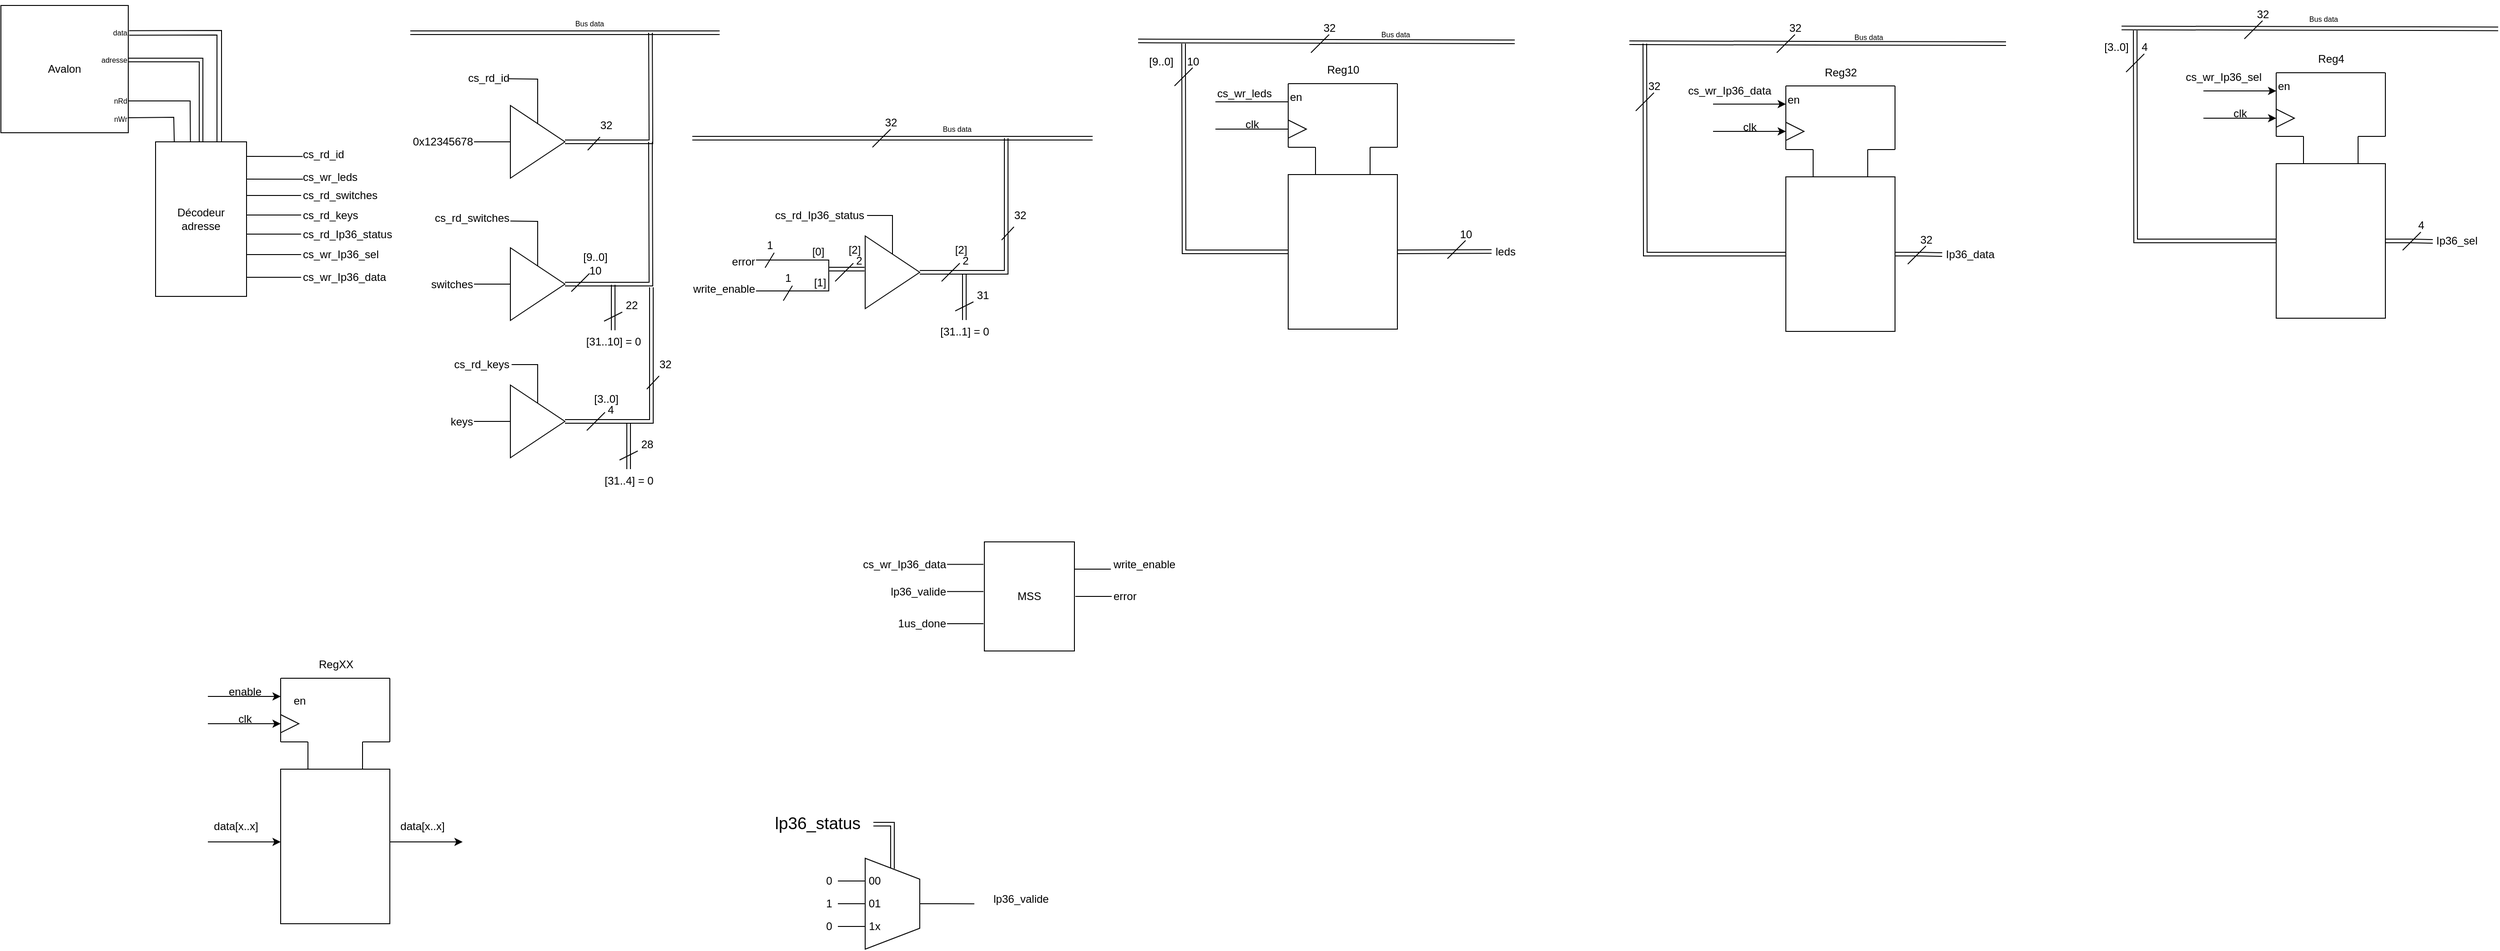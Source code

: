<mxfile version="24.7.17" pages="2">
  <diagram name="Seite-1" id="HW3nK_cosVzc11REryEj">
    <mxGraphModel dx="1091" dy="638" grid="1" gridSize="10" guides="1" tooltips="1" connect="1" arrows="1" fold="1" page="1" pageScale="1" pageWidth="827" pageHeight="1169" math="0" shadow="0">
      <root>
        <mxCell id="0" />
        <mxCell id="1" parent="0" />
        <mxCell id="LZW6yy8mwgtGkkRh77m5-1" value="Avalon" style="whiteSpace=wrap;html=1;aspect=fixed;fontColor=#000000;" vertex="1" parent="1">
          <mxGeometry x="20" y="20" width="140" height="140" as="geometry" />
        </mxCell>
        <mxCell id="LZW6yy8mwgtGkkRh77m5-6" value="" style="shape=link;endArrow=classic;html=1;rounded=0;width=5;entryX=0.75;entryY=0;entryDx=0;entryDy=0;fontColor=#000000;exitX=1.022;exitY=0.512;exitDx=0;exitDy=0;exitPerimeter=0;" edge="1" parent="1" source="LZW6yy8mwgtGkkRh77m5-11">
          <mxGeometry width="50" height="50" relative="1" as="geometry">
            <mxPoint x="260" y="50" as="sourcePoint" />
            <mxPoint x="260" y="170" as="targetPoint" />
            <Array as="points">
              <mxPoint x="260" y="50" />
            </Array>
          </mxGeometry>
        </mxCell>
        <mxCell id="LZW6yy8mwgtGkkRh77m5-7" value="" style="endArrow=none;html=1;rounded=0;entryX=1;entryY=0.75;entryDx=0;entryDy=0;exitX=0.354;exitY=-0.002;exitDx=0;exitDy=0;exitPerimeter=0;fontColor=#000000;" edge="1" parent="1" target="LZW6yy8mwgtGkkRh77m5-1">
          <mxGeometry width="50" height="50" relative="1" as="geometry">
            <mxPoint x="228.32" y="169.84" as="sourcePoint" />
            <mxPoint x="220" y="120" as="targetPoint" />
            <Array as="points">
              <mxPoint x="228" y="125" />
            </Array>
          </mxGeometry>
        </mxCell>
        <mxCell id="LZW6yy8mwgtGkkRh77m5-8" value="" style="endArrow=none;html=1;rounded=0;exitX=1;exitY=0.882;exitDx=0;exitDy=0;exitPerimeter=0;entryX=0.132;entryY=0.009;entryDx=0;entryDy=0;entryPerimeter=0;fontColor=#000000;" edge="1" parent="1" source="LZW6yy8mwgtGkkRh77m5-1">
          <mxGeometry width="50" height="50" relative="1" as="geometry">
            <mxPoint x="210" y="150" as="sourcePoint" />
            <mxPoint x="210.56" y="170.72" as="targetPoint" />
            <Array as="points">
              <mxPoint x="210" y="143" />
            </Array>
          </mxGeometry>
        </mxCell>
        <mxCell id="LZW6yy8mwgtGkkRh77m5-9" value="nWr" style="text;html=1;align=right;verticalAlign=middle;resizable=0;points=[];autosize=1;strokeColor=none;fillColor=none;fontSize=8;fontColor=#000000;" vertex="1" parent="1">
          <mxGeometry x="120" y="135" width="40" height="20" as="geometry" />
        </mxCell>
        <mxCell id="LZW6yy8mwgtGkkRh77m5-10" value="nRd" style="text;html=1;align=right;verticalAlign=middle;resizable=0;points=[];autosize=1;strokeColor=none;fillColor=none;fontSize=8;fontColor=#000000;" vertex="1" parent="1">
          <mxGeometry x="120" y="115" width="40" height="20" as="geometry" />
        </mxCell>
        <mxCell id="LZW6yy8mwgtGkkRh77m5-11" value="data" style="text;html=1;align=right;verticalAlign=middle;resizable=0;points=[];autosize=1;strokeColor=none;fillColor=none;fontSize=8;fontColor=#000000;" vertex="1" parent="1">
          <mxGeometry x="120" y="40" width="40" height="20" as="geometry" />
        </mxCell>
        <mxCell id="LZW6yy8mwgtGkkRh77m5-12" value="adresse" style="text;html=1;align=right;verticalAlign=middle;resizable=0;points=[];autosize=1;strokeColor=none;fillColor=none;fontSize=8;fontColor=#000000;" vertex="1" parent="1">
          <mxGeometry x="110" y="70" width="50" height="20" as="geometry" />
        </mxCell>
        <mxCell id="LZW6yy8mwgtGkkRh77m5-13" value="" style="shape=link;endArrow=classic;html=1;rounded=0;entryX=0.5;entryY=0;entryDx=0;entryDy=0;fontColor=#000000;" edge="1" parent="1">
          <mxGeometry width="50" height="50" relative="1" as="geometry">
            <mxPoint x="160" y="80" as="sourcePoint" />
            <mxPoint x="240" y="170" as="targetPoint" />
            <Array as="points">
              <mxPoint x="240" y="80" />
            </Array>
          </mxGeometry>
        </mxCell>
        <mxCell id="LZW6yy8mwgtGkkRh77m5-15" value="Décodeur&lt;br&gt;adresse" style="rounded=0;whiteSpace=wrap;html=1;fontColor=#000000;" vertex="1" parent="1">
          <mxGeometry x="190" y="170" width="100" height="170" as="geometry" />
        </mxCell>
        <mxCell id="LZW6yy8mwgtGkkRh77m5-16" value="" style="endArrow=none;html=1;rounded=0;entryX=0.025;entryY=0.571;entryDx=0;entryDy=0;entryPerimeter=0;fontColor=#000000;" edge="1" parent="1" target="LZW6yy8mwgtGkkRh77m5-17">
          <mxGeometry width="50" height="50" relative="1" as="geometry">
            <mxPoint x="290" y="211" as="sourcePoint" />
            <mxPoint x="370" y="217" as="targetPoint" />
          </mxGeometry>
        </mxCell>
        <mxCell id="LZW6yy8mwgtGkkRh77m5-17" value="cs_wr_leds" style="text;html=1;align=left;verticalAlign=middle;resizable=0;points=[];autosize=1;strokeColor=none;fillColor=none;fontColor=#000000;" vertex="1" parent="1">
          <mxGeometry x="350" y="194" width="80" height="30" as="geometry" />
        </mxCell>
        <mxCell id="LZW6yy8mwgtGkkRh77m5-20" value="" style="endArrow=none;html=1;rounded=0;exitX=0.998;exitY=0.267;exitDx=0;exitDy=0;exitPerimeter=0;fontColor=#000000;" edge="1" parent="1" target="LZW6yy8mwgtGkkRh77m5-21">
          <mxGeometry width="50" height="50" relative="1" as="geometry">
            <mxPoint x="290" y="229" as="sourcePoint" />
            <mxPoint x="370" y="234" as="targetPoint" />
          </mxGeometry>
        </mxCell>
        <mxCell id="LZW6yy8mwgtGkkRh77m5-21" value="cs_rd_switches" style="text;html=1;align=left;verticalAlign=middle;resizable=0;points=[];autosize=1;strokeColor=none;fillColor=none;fontColor=#000000;" vertex="1" parent="1">
          <mxGeometry x="350" y="214" width="110" height="30" as="geometry" />
        </mxCell>
        <mxCell id="LZW6yy8mwgtGkkRh77m5-22" value="" style="endArrow=none;html=1;rounded=0;exitX=0.998;exitY=0.267;exitDx=0;exitDy=0;exitPerimeter=0;fontColor=#000000;" edge="1" parent="1" target="LZW6yy8mwgtGkkRh77m5-23">
          <mxGeometry width="50" height="50" relative="1" as="geometry">
            <mxPoint x="290" y="250.5" as="sourcePoint" />
            <mxPoint x="370" y="255.5" as="targetPoint" />
          </mxGeometry>
        </mxCell>
        <mxCell id="LZW6yy8mwgtGkkRh77m5-23" value="cs_rd_keys" style="text;html=1;align=left;verticalAlign=middle;resizable=0;points=[];autosize=1;strokeColor=none;fillColor=none;fontColor=#000000;" vertex="1" parent="1">
          <mxGeometry x="350" y="235.5" width="80" height="30" as="geometry" />
        </mxCell>
        <mxCell id="LZW6yy8mwgtGkkRh77m5-24" value="" style="endArrow=none;html=1;rounded=0;exitX=0.998;exitY=0.267;exitDx=0;exitDy=0;exitPerimeter=0;fontColor=#000000;" edge="1" parent="1" target="LZW6yy8mwgtGkkRh77m5-25">
          <mxGeometry width="50" height="50" relative="1" as="geometry">
            <mxPoint x="290" y="271.5" as="sourcePoint" />
            <mxPoint x="370" y="276.5" as="targetPoint" />
          </mxGeometry>
        </mxCell>
        <mxCell id="LZW6yy8mwgtGkkRh77m5-25" value="cs_rd_Ip36_status" style="text;html=1;align=left;verticalAlign=middle;resizable=0;points=[];autosize=1;strokeColor=none;fillColor=none;fontColor=#000000;" vertex="1" parent="1">
          <mxGeometry x="350" y="256.5" width="120" height="30" as="geometry" />
        </mxCell>
        <mxCell id="LZW6yy8mwgtGkkRh77m5-29" value="" style="endArrow=none;html=1;rounded=0;exitX=0.998;exitY=0.267;exitDx=0;exitDy=0;exitPerimeter=0;fontColor=#000000;" edge="1" parent="1" target="LZW6yy8mwgtGkkRh77m5-30">
          <mxGeometry width="50" height="50" relative="1" as="geometry">
            <mxPoint x="290" y="294" as="sourcePoint" />
            <mxPoint x="370" y="299" as="targetPoint" />
          </mxGeometry>
        </mxCell>
        <mxCell id="LZW6yy8mwgtGkkRh77m5-30" value="cs_wr_Ip36_sel" style="text;html=1;align=left;verticalAlign=middle;resizable=0;points=[];autosize=1;strokeColor=none;fillColor=none;fontColor=#000000;" vertex="1" parent="1">
          <mxGeometry x="350" y="279" width="110" height="30" as="geometry" />
        </mxCell>
        <mxCell id="LZW6yy8mwgtGkkRh77m5-33" value="" style="endArrow=none;html=1;rounded=0;exitX=0.998;exitY=0.267;exitDx=0;exitDy=0;exitPerimeter=0;fontColor=#000000;" edge="1" parent="1" target="LZW6yy8mwgtGkkRh77m5-34">
          <mxGeometry width="50" height="50" relative="1" as="geometry">
            <mxPoint x="290" y="319" as="sourcePoint" />
            <mxPoint x="370" y="324" as="targetPoint" />
          </mxGeometry>
        </mxCell>
        <mxCell id="LZW6yy8mwgtGkkRh77m5-34" value="cs_wr_Ip36_data" style="text;html=1;align=left;verticalAlign=middle;resizable=0;points=[];autosize=1;strokeColor=none;fillColor=none;fontColor=#000000;" vertex="1" parent="1">
          <mxGeometry x="350" y="304" width="110" height="30" as="geometry" />
        </mxCell>
        <mxCell id="LZW6yy8mwgtGkkRh77m5-39" value="" style="endArrow=none;html=1;rounded=0;entryX=0.025;entryY=0.571;entryDx=0;entryDy=0;entryPerimeter=0;fontColor=#000000;" edge="1" parent="1" target="LZW6yy8mwgtGkkRh77m5-40">
          <mxGeometry width="50" height="50" relative="1" as="geometry">
            <mxPoint x="290" y="186" as="sourcePoint" />
            <mxPoint x="370" y="192" as="targetPoint" />
          </mxGeometry>
        </mxCell>
        <mxCell id="LZW6yy8mwgtGkkRh77m5-40" value="cs_rd_id" style="text;html=1;align=left;verticalAlign=middle;resizable=0;points=[];autosize=1;strokeColor=none;fillColor=none;fontColor=#000000;" vertex="1" parent="1">
          <mxGeometry x="350" y="169" width="70" height="30" as="geometry" />
        </mxCell>
        <mxCell id="LZW6yy8mwgtGkkRh77m5-47" style="edgeStyle=orthogonalEdgeStyle;rounded=0;orthogonalLoop=1;jettySize=auto;html=1;exitX=1;exitY=0.5;exitDx=0;exitDy=0;shape=link;fontColor=#000000;" edge="1" parent="1" source="LZW6yy8mwgtGkkRh77m5-42">
          <mxGeometry relative="1" as="geometry">
            <mxPoint x="734" y="50" as="targetPoint" />
          </mxGeometry>
        </mxCell>
        <mxCell id="LZW6yy8mwgtGkkRh77m5-42" value="" style="triangle;whiteSpace=wrap;html=1;fontColor=#000000;" vertex="1" parent="1">
          <mxGeometry x="580" y="130" width="60" height="80" as="geometry" />
        </mxCell>
        <mxCell id="LZW6yy8mwgtGkkRh77m5-43" value="cs_rd_id" style="text;html=1;align=right;verticalAlign=middle;resizable=0;points=[];autosize=1;strokeColor=none;fillColor=none;fontColor=#000000;" vertex="1" parent="1">
          <mxGeometry x="510" y="85" width="70" height="30" as="geometry" />
        </mxCell>
        <mxCell id="LZW6yy8mwgtGkkRh77m5-44" value="" style="endArrow=none;html=1;rounded=0;entryX=0.971;entryY=0.52;entryDx=0;entryDy=0;entryPerimeter=0;exitX=0.5;exitY=0;exitDx=0;exitDy=0;fontColor=#000000;" edge="1" parent="1" source="LZW6yy8mwgtGkkRh77m5-42" target="LZW6yy8mwgtGkkRh77m5-43">
          <mxGeometry width="50" height="50" relative="1" as="geometry">
            <mxPoint x="420" y="340" as="sourcePoint" />
            <mxPoint x="470" y="290" as="targetPoint" />
            <Array as="points">
              <mxPoint x="610" y="101" />
            </Array>
          </mxGeometry>
        </mxCell>
        <mxCell id="LZW6yy8mwgtGkkRh77m5-45" value="" style="endArrow=none;html=1;rounded=0;entryX=0;entryY=0.5;entryDx=0;entryDy=0;fontColor=#000000;" edge="1" parent="1" target="LZW6yy8mwgtGkkRh77m5-42">
          <mxGeometry width="50" height="50" relative="1" as="geometry">
            <mxPoint x="540" y="170" as="sourcePoint" />
            <mxPoint x="590" y="140" as="targetPoint" />
          </mxGeometry>
        </mxCell>
        <mxCell id="LZW6yy8mwgtGkkRh77m5-46" value="0x12345678" style="text;html=1;align=right;verticalAlign=middle;resizable=0;points=[];autosize=1;strokeColor=none;fillColor=none;fontColor=#000000;" vertex="1" parent="1">
          <mxGeometry x="450" y="155" width="90" height="30" as="geometry" />
        </mxCell>
        <mxCell id="LZW6yy8mwgtGkkRh77m5-88" style="edgeStyle=orthogonalEdgeStyle;rounded=0;orthogonalLoop=1;jettySize=auto;html=1;exitX=0;exitY=0.5;exitDx=0;exitDy=0;shape=link;fontColor=#000000;" edge="1" parent="1" source="LZW6yy8mwgtGkkRh77m5-48">
          <mxGeometry relative="1" as="geometry">
            <mxPoint x="1320" y="62" as="targetPoint" />
          </mxGeometry>
        </mxCell>
        <mxCell id="LZW6yy8mwgtGkkRh77m5-48" value="" style="rounded=0;whiteSpace=wrap;html=1;fontColor=#000000;" vertex="1" parent="1">
          <mxGeometry x="1435" y="206" width="120" height="170" as="geometry" />
        </mxCell>
        <mxCell id="LZW6yy8mwgtGkkRh77m5-49" value="" style="endArrow=none;html=1;rounded=0;exitX=0.25;exitY=0;exitDx=0;exitDy=0;fontColor=#000000;" edge="1" parent="1" source="LZW6yy8mwgtGkkRh77m5-48">
          <mxGeometry width="50" height="50" relative="1" as="geometry">
            <mxPoint x="1475" y="176" as="sourcePoint" />
            <mxPoint x="1465" y="176" as="targetPoint" />
          </mxGeometry>
        </mxCell>
        <mxCell id="LZW6yy8mwgtGkkRh77m5-50" value="" style="endArrow=none;html=1;rounded=0;exitX=0.75;exitY=0;exitDx=0;exitDy=0;fontColor=#000000;" edge="1" parent="1" source="LZW6yy8mwgtGkkRh77m5-48">
          <mxGeometry width="50" height="50" relative="1" as="geometry">
            <mxPoint x="1475" y="216" as="sourcePoint" />
            <mxPoint x="1525" y="176" as="targetPoint" />
          </mxGeometry>
        </mxCell>
        <mxCell id="LZW6yy8mwgtGkkRh77m5-51" value="" style="endArrow=none;html=1;rounded=0;fontColor=#000000;" edge="1" parent="1">
          <mxGeometry width="50" height="50" relative="1" as="geometry">
            <mxPoint x="1465" y="176" as="sourcePoint" />
            <mxPoint x="1435" y="176" as="targetPoint" />
          </mxGeometry>
        </mxCell>
        <mxCell id="LZW6yy8mwgtGkkRh77m5-52" value="" style="endArrow=none;html=1;rounded=0;fontColor=#000000;" edge="1" parent="1">
          <mxGeometry width="50" height="50" relative="1" as="geometry">
            <mxPoint x="1525" y="176" as="sourcePoint" />
            <mxPoint x="1555" y="176" as="targetPoint" />
          </mxGeometry>
        </mxCell>
        <mxCell id="LZW6yy8mwgtGkkRh77m5-53" value="" style="endArrow=none;html=1;rounded=0;fontColor=#000000;" edge="1" parent="1">
          <mxGeometry width="50" height="50" relative="1" as="geometry">
            <mxPoint x="1435" y="176" as="sourcePoint" />
            <mxPoint x="1435" y="106" as="targetPoint" />
          </mxGeometry>
        </mxCell>
        <mxCell id="LZW6yy8mwgtGkkRh77m5-54" value="" style="endArrow=none;html=1;rounded=0;fontColor=#000000;" edge="1" parent="1">
          <mxGeometry width="50" height="50" relative="1" as="geometry">
            <mxPoint x="1555" y="106" as="sourcePoint" />
            <mxPoint x="1435" y="106" as="targetPoint" />
          </mxGeometry>
        </mxCell>
        <mxCell id="LZW6yy8mwgtGkkRh77m5-55" value="" style="endArrow=none;html=1;rounded=0;fontColor=#000000;" edge="1" parent="1">
          <mxGeometry width="50" height="50" relative="1" as="geometry">
            <mxPoint x="1555" y="106" as="sourcePoint" />
            <mxPoint x="1555" y="176" as="targetPoint" />
          </mxGeometry>
        </mxCell>
        <mxCell id="LZW6yy8mwgtGkkRh77m5-56" value="" style="endArrow=none;html=1;rounded=0;endFill=0;fontColor=#000000;" edge="1" parent="1">
          <mxGeometry width="50" height="50" relative="1" as="geometry">
            <mxPoint x="1355" y="126" as="sourcePoint" />
            <mxPoint x="1435" y="126" as="targetPoint" />
          </mxGeometry>
        </mxCell>
        <mxCell id="LZW6yy8mwgtGkkRh77m5-57" value="en" style="text;html=1;align=left;verticalAlign=middle;resizable=0;points=[];autosize=1;strokeColor=none;fillColor=none;fontColor=#000000;" vertex="1" parent="1">
          <mxGeometry x="1435" y="106" width="40" height="30" as="geometry" />
        </mxCell>
        <mxCell id="LZW6yy8mwgtGkkRh77m5-58" value="" style="endArrow=none;html=1;rounded=0;endFill=0;fontColor=#000000;" edge="1" parent="1">
          <mxGeometry width="50" height="50" relative="1" as="geometry">
            <mxPoint x="1355" y="156" as="sourcePoint" />
            <mxPoint x="1435" y="156" as="targetPoint" />
          </mxGeometry>
        </mxCell>
        <mxCell id="LZW6yy8mwgtGkkRh77m5-59" value="" style="triangle;whiteSpace=wrap;html=1;fontColor=#000000;" vertex="1" parent="1">
          <mxGeometry x="1435" y="146" width="20" height="20" as="geometry" />
        </mxCell>
        <mxCell id="LZW6yy8mwgtGkkRh77m5-64" value="clk" style="text;html=1;align=center;verticalAlign=middle;resizable=0;points=[];autosize=1;strokeColor=none;fillColor=none;fontColor=#000000;" vertex="1" parent="1">
          <mxGeometry x="1375" y="136" width="40" height="30" as="geometry" />
        </mxCell>
        <mxCell id="LZW6yy8mwgtGkkRh77m5-66" value="Reg10" style="text;html=1;align=center;verticalAlign=middle;resizable=0;points=[];autosize=1;strokeColor=none;fillColor=none;fontColor=#000000;" vertex="1" parent="1">
          <mxGeometry x="1465" y="76" width="60" height="30" as="geometry" />
        </mxCell>
        <mxCell id="LZW6yy8mwgtGkkRh77m5-68" value="" style="rounded=0;whiteSpace=wrap;html=1;fontColor=#000000;" vertex="1" parent="1">
          <mxGeometry x="327.5" y="860" width="120" height="170" as="geometry" />
        </mxCell>
        <mxCell id="LZW6yy8mwgtGkkRh77m5-69" value="" style="endArrow=none;html=1;rounded=0;exitX=0.25;exitY=0;exitDx=0;exitDy=0;fontColor=#000000;" edge="1" parent="1" source="LZW6yy8mwgtGkkRh77m5-68">
          <mxGeometry width="50" height="50" relative="1" as="geometry">
            <mxPoint x="367.5" y="830" as="sourcePoint" />
            <mxPoint x="357.5" y="830" as="targetPoint" />
          </mxGeometry>
        </mxCell>
        <mxCell id="LZW6yy8mwgtGkkRh77m5-70" value="" style="endArrow=none;html=1;rounded=0;exitX=0.75;exitY=0;exitDx=0;exitDy=0;fontColor=#000000;" edge="1" parent="1" source="LZW6yy8mwgtGkkRh77m5-68">
          <mxGeometry width="50" height="50" relative="1" as="geometry">
            <mxPoint x="367.5" y="870" as="sourcePoint" />
            <mxPoint x="417.5" y="830" as="targetPoint" />
          </mxGeometry>
        </mxCell>
        <mxCell id="LZW6yy8mwgtGkkRh77m5-71" value="" style="endArrow=none;html=1;rounded=0;fontColor=#000000;" edge="1" parent="1">
          <mxGeometry width="50" height="50" relative="1" as="geometry">
            <mxPoint x="357.5" y="830" as="sourcePoint" />
            <mxPoint x="327.5" y="830" as="targetPoint" />
          </mxGeometry>
        </mxCell>
        <mxCell id="LZW6yy8mwgtGkkRh77m5-72" value="" style="endArrow=none;html=1;rounded=0;fontColor=#000000;" edge="1" parent="1">
          <mxGeometry width="50" height="50" relative="1" as="geometry">
            <mxPoint x="417.5" y="830" as="sourcePoint" />
            <mxPoint x="447.5" y="830" as="targetPoint" />
          </mxGeometry>
        </mxCell>
        <mxCell id="LZW6yy8mwgtGkkRh77m5-73" value="" style="endArrow=none;html=1;rounded=0;fontColor=#000000;" edge="1" parent="1">
          <mxGeometry width="50" height="50" relative="1" as="geometry">
            <mxPoint x="327.5" y="830" as="sourcePoint" />
            <mxPoint x="327.5" y="760" as="targetPoint" />
          </mxGeometry>
        </mxCell>
        <mxCell id="LZW6yy8mwgtGkkRh77m5-74" value="" style="endArrow=none;html=1;rounded=0;fontColor=#000000;" edge="1" parent="1">
          <mxGeometry width="50" height="50" relative="1" as="geometry">
            <mxPoint x="447.5" y="760" as="sourcePoint" />
            <mxPoint x="327.5" y="760" as="targetPoint" />
          </mxGeometry>
        </mxCell>
        <mxCell id="LZW6yy8mwgtGkkRh77m5-75" value="" style="endArrow=none;html=1;rounded=0;fontColor=#000000;" edge="1" parent="1">
          <mxGeometry width="50" height="50" relative="1" as="geometry">
            <mxPoint x="447.5" y="760" as="sourcePoint" />
            <mxPoint x="447.5" y="830" as="targetPoint" />
          </mxGeometry>
        </mxCell>
        <mxCell id="LZW6yy8mwgtGkkRh77m5-76" value="" style="endArrow=classic;html=1;rounded=0;fontColor=#000000;" edge="1" parent="1">
          <mxGeometry width="50" height="50" relative="1" as="geometry">
            <mxPoint x="247.5" y="780" as="sourcePoint" />
            <mxPoint x="327.5" y="780" as="targetPoint" />
          </mxGeometry>
        </mxCell>
        <mxCell id="LZW6yy8mwgtGkkRh77m5-77" value="en" style="text;html=1;align=center;verticalAlign=middle;resizable=0;points=[];autosize=1;strokeColor=none;fillColor=none;fontColor=#000000;" vertex="1" parent="1">
          <mxGeometry x="327.5" y="770" width="40" height="30" as="geometry" />
        </mxCell>
        <mxCell id="LZW6yy8mwgtGkkRh77m5-78" value="" style="endArrow=classic;html=1;rounded=0;fontColor=#000000;" edge="1" parent="1">
          <mxGeometry width="50" height="50" relative="1" as="geometry">
            <mxPoint x="247.5" y="810" as="sourcePoint" />
            <mxPoint x="327.5" y="810" as="targetPoint" />
          </mxGeometry>
        </mxCell>
        <mxCell id="LZW6yy8mwgtGkkRh77m5-79" value="" style="triangle;whiteSpace=wrap;html=1;fontColor=#000000;" vertex="1" parent="1">
          <mxGeometry x="327.5" y="800" width="20" height="20" as="geometry" />
        </mxCell>
        <mxCell id="LZW6yy8mwgtGkkRh77m5-80" value="" style="endArrow=classic;html=1;rounded=0;fontColor=#000000;" edge="1" parent="1">
          <mxGeometry width="50" height="50" relative="1" as="geometry">
            <mxPoint x="247.5" y="940" as="sourcePoint" />
            <mxPoint x="327.5" y="940" as="targetPoint" />
          </mxGeometry>
        </mxCell>
        <mxCell id="LZW6yy8mwgtGkkRh77m5-81" value="" style="endArrow=classic;html=1;rounded=0;fontColor=#000000;" edge="1" parent="1">
          <mxGeometry width="50" height="50" relative="1" as="geometry">
            <mxPoint x="447.5" y="940" as="sourcePoint" />
            <mxPoint x="527.5" y="940" as="targetPoint" />
          </mxGeometry>
        </mxCell>
        <mxCell id="LZW6yy8mwgtGkkRh77m5-82" value="data[x..x]" style="text;html=1;align=center;verticalAlign=middle;resizable=0;points=[];autosize=1;strokeColor=none;fillColor=none;fontColor=#000000;" vertex="1" parent="1">
          <mxGeometry x="242.5" y="908" width="70" height="30" as="geometry" />
        </mxCell>
        <mxCell id="LZW6yy8mwgtGkkRh77m5-83" value="data[x..x]" style="text;html=1;align=center;verticalAlign=middle;resizable=0;points=[];autosize=1;strokeColor=none;fillColor=none;fontColor=#000000;" vertex="1" parent="1">
          <mxGeometry x="447.5" y="908" width="70" height="30" as="geometry" />
        </mxCell>
        <mxCell id="LZW6yy8mwgtGkkRh77m5-84" value="clk" style="text;html=1;align=center;verticalAlign=middle;resizable=0;points=[];autosize=1;strokeColor=none;fillColor=none;fontColor=#000000;" vertex="1" parent="1">
          <mxGeometry x="267.5" y="790" width="40" height="30" as="geometry" />
        </mxCell>
        <mxCell id="LZW6yy8mwgtGkkRh77m5-85" value="enable" style="text;html=1;align=center;verticalAlign=middle;resizable=0;points=[];autosize=1;strokeColor=none;fillColor=none;fontColor=#000000;" vertex="1" parent="1">
          <mxGeometry x="257.5" y="760" width="60" height="30" as="geometry" />
        </mxCell>
        <mxCell id="LZW6yy8mwgtGkkRh77m5-86" value="RegXX" style="text;html=1;align=center;verticalAlign=middle;resizable=0;points=[];autosize=1;strokeColor=none;fillColor=none;fontColor=#000000;" vertex="1" parent="1">
          <mxGeometry x="357.5" y="730" width="60" height="30" as="geometry" />
        </mxCell>
        <mxCell id="LZW6yy8mwgtGkkRh77m5-92" value="cs_wr_leds" style="text;html=1;align=left;verticalAlign=middle;resizable=0;points=[];autosize=1;strokeColor=none;fillColor=none;fontColor=#000000;" vertex="1" parent="1">
          <mxGeometry x="1355" y="102" width="80" height="30" as="geometry" />
        </mxCell>
        <mxCell id="LZW6yy8mwgtGkkRh77m5-95" value="Bus data" style="text;html=1;align=right;verticalAlign=middle;resizable=0;points=[];autosize=1;strokeColor=none;fillColor=none;fontSize=8;fontColor=#000000;" vertex="1" parent="1">
          <mxGeometry x="624" y="30" width="60" height="20" as="geometry" />
        </mxCell>
        <mxCell id="LZW6yy8mwgtGkkRh77m5-96" value="Bus data" style="text;html=1;align=right;verticalAlign=middle;resizable=0;points=[];autosize=1;strokeColor=none;fillColor=none;fontSize=8;fontColor=#000000;" vertex="1" parent="1">
          <mxGeometry x="1510" y="42" width="60" height="20" as="geometry" />
        </mxCell>
        <mxCell id="LZW6yy8mwgtGkkRh77m5-103" style="edgeStyle=orthogonalEdgeStyle;rounded=0;orthogonalLoop=1;jettySize=auto;html=1;exitX=1;exitY=0.5;exitDx=0;exitDy=0;shape=link;fontColor=#000000;" edge="1" parent="1" source="LZW6yy8mwgtGkkRh77m5-97">
          <mxGeometry relative="1" as="geometry">
            <mxPoint x="734" y="170" as="targetPoint" />
          </mxGeometry>
        </mxCell>
        <mxCell id="LZW6yy8mwgtGkkRh77m5-97" value="" style="triangle;whiteSpace=wrap;html=1;fontColor=#000000;" vertex="1" parent="1">
          <mxGeometry x="580" y="286.5" width="60" height="80" as="geometry" />
        </mxCell>
        <mxCell id="LZW6yy8mwgtGkkRh77m5-99" value="" style="endArrow=none;html=1;rounded=0;entryX=1;entryY=0.603;entryDx=0;entryDy=0;entryPerimeter=0;exitX=0.5;exitY=0;exitDx=0;exitDy=0;fontColor=#000000;" edge="1" parent="1" source="LZW6yy8mwgtGkkRh77m5-97" target="LZW6yy8mwgtGkkRh77m5-102">
          <mxGeometry width="50" height="50" relative="1" as="geometry">
            <mxPoint x="420" y="496.5" as="sourcePoint" />
            <mxPoint x="587.97" y="257.1" as="targetPoint" />
            <Array as="points">
              <mxPoint x="610" y="257.5" />
            </Array>
          </mxGeometry>
        </mxCell>
        <mxCell id="LZW6yy8mwgtGkkRh77m5-100" value="" style="endArrow=none;html=1;rounded=0;entryX=0;entryY=0.5;entryDx=0;entryDy=0;fontColor=#000000;" edge="1" parent="1" target="LZW6yy8mwgtGkkRh77m5-97">
          <mxGeometry width="50" height="50" relative="1" as="geometry">
            <mxPoint x="540" y="326.5" as="sourcePoint" />
            <mxPoint x="590" y="296.5" as="targetPoint" />
          </mxGeometry>
        </mxCell>
        <mxCell id="LZW6yy8mwgtGkkRh77m5-101" value="switches" style="text;html=1;align=right;verticalAlign=middle;resizable=0;points=[];autosize=1;strokeColor=none;fillColor=none;fontColor=#000000;" vertex="1" parent="1">
          <mxGeometry x="470" y="311.5" width="70" height="30" as="geometry" />
        </mxCell>
        <mxCell id="LZW6yy8mwgtGkkRh77m5-102" value="cs_rd_switches" style="text;html=1;align=right;verticalAlign=middle;resizable=0;points=[];autosize=1;strokeColor=none;fillColor=none;fontColor=#000000;" vertex="1" parent="1">
          <mxGeometry x="470" y="239" width="110" height="30" as="geometry" />
        </mxCell>
        <mxCell id="LZW6yy8mwgtGkkRh77m5-110" style="edgeStyle=orthogonalEdgeStyle;rounded=0;orthogonalLoop=1;jettySize=auto;html=1;exitX=1;exitY=0.5;exitDx=0;exitDy=0;shape=link;fontColor=#000000;" edge="1" parent="1" source="LZW6yy8mwgtGkkRh77m5-104">
          <mxGeometry relative="1" as="geometry">
            <mxPoint x="735" y="330" as="targetPoint" />
            <Array as="points">
              <mxPoint x="735" y="478" />
              <mxPoint x="730" y="478" />
            </Array>
          </mxGeometry>
        </mxCell>
        <mxCell id="LZW6yy8mwgtGkkRh77m5-104" value="" style="triangle;whiteSpace=wrap;html=1;fontColor=#000000;" vertex="1" parent="1">
          <mxGeometry x="580" y="437.5" width="60" height="80" as="geometry" />
        </mxCell>
        <mxCell id="LZW6yy8mwgtGkkRh77m5-105" value="" style="endArrow=none;html=1;rounded=0;entryX=1.017;entryY=0.498;entryDx=0;entryDy=0;entryPerimeter=0;exitX=0.5;exitY=0;exitDx=0;exitDy=0;fontColor=#000000;" edge="1" parent="1" source="LZW6yy8mwgtGkkRh77m5-104" target="LZW6yy8mwgtGkkRh77m5-109">
          <mxGeometry width="50" height="50" relative="1" as="geometry">
            <mxPoint x="420" y="647.5" as="sourcePoint" />
            <mxPoint x="580" y="408.09" as="targetPoint" />
            <Array as="points">
              <mxPoint x="610" y="415" />
            </Array>
          </mxGeometry>
        </mxCell>
        <mxCell id="LZW6yy8mwgtGkkRh77m5-106" value="" style="endArrow=none;html=1;rounded=0;entryX=0;entryY=0.5;entryDx=0;entryDy=0;fontColor=#000000;" edge="1" parent="1" target="LZW6yy8mwgtGkkRh77m5-104">
          <mxGeometry width="50" height="50" relative="1" as="geometry">
            <mxPoint x="540" y="477.5" as="sourcePoint" />
            <mxPoint x="590" y="447.5" as="targetPoint" />
          </mxGeometry>
        </mxCell>
        <mxCell id="LZW6yy8mwgtGkkRh77m5-107" value="keys" style="text;html=1;align=right;verticalAlign=middle;resizable=0;points=[];autosize=1;strokeColor=none;fillColor=none;fontColor=#000000;" vertex="1" parent="1">
          <mxGeometry x="490" y="462.5" width="50" height="30" as="geometry" />
        </mxCell>
        <mxCell id="LZW6yy8mwgtGkkRh77m5-109" value="cs_rd_keys" style="text;html=1;align=right;verticalAlign=middle;resizable=0;points=[];autosize=1;strokeColor=none;fillColor=none;fontColor=#000000;" vertex="1" parent="1">
          <mxGeometry x="500" y="400" width="80" height="30" as="geometry" />
        </mxCell>
        <mxCell id="LZW6yy8mwgtGkkRh77m5-131" style="edgeStyle=orthogonalEdgeStyle;rounded=0;orthogonalLoop=1;jettySize=auto;html=1;exitX=0;exitY=0.5;exitDx=0;exitDy=0;shape=link;fontColor=#000000;" edge="1" parent="1" source="LZW6yy8mwgtGkkRh77m5-111">
          <mxGeometry relative="1" as="geometry">
            <mxPoint x="1827" y="62" as="targetPoint" />
          </mxGeometry>
        </mxCell>
        <mxCell id="LZW6yy8mwgtGkkRh77m5-111" value="" style="rounded=0;whiteSpace=wrap;html=1;fontColor=#000000;" vertex="1" parent="1">
          <mxGeometry x="1982" y="208.5" width="120" height="170" as="geometry" />
        </mxCell>
        <mxCell id="LZW6yy8mwgtGkkRh77m5-112" value="" style="endArrow=none;html=1;rounded=0;exitX=0.25;exitY=0;exitDx=0;exitDy=0;fontColor=#000000;" edge="1" parent="1" source="LZW6yy8mwgtGkkRh77m5-111">
          <mxGeometry width="50" height="50" relative="1" as="geometry">
            <mxPoint x="2022" y="178.5" as="sourcePoint" />
            <mxPoint x="2012" y="178.5" as="targetPoint" />
          </mxGeometry>
        </mxCell>
        <mxCell id="LZW6yy8mwgtGkkRh77m5-113" value="" style="endArrow=none;html=1;rounded=0;exitX=0.75;exitY=0;exitDx=0;exitDy=0;fontColor=#000000;" edge="1" parent="1" source="LZW6yy8mwgtGkkRh77m5-111">
          <mxGeometry width="50" height="50" relative="1" as="geometry">
            <mxPoint x="2022" y="218.5" as="sourcePoint" />
            <mxPoint x="2072" y="178.5" as="targetPoint" />
          </mxGeometry>
        </mxCell>
        <mxCell id="LZW6yy8mwgtGkkRh77m5-114" value="" style="endArrow=none;html=1;rounded=0;fontColor=#000000;" edge="1" parent="1">
          <mxGeometry width="50" height="50" relative="1" as="geometry">
            <mxPoint x="2012" y="178.5" as="sourcePoint" />
            <mxPoint x="1982" y="178.5" as="targetPoint" />
          </mxGeometry>
        </mxCell>
        <mxCell id="LZW6yy8mwgtGkkRh77m5-115" value="" style="endArrow=none;html=1;rounded=0;fontColor=#000000;" edge="1" parent="1">
          <mxGeometry width="50" height="50" relative="1" as="geometry">
            <mxPoint x="2072" y="178.5" as="sourcePoint" />
            <mxPoint x="2102" y="178.5" as="targetPoint" />
          </mxGeometry>
        </mxCell>
        <mxCell id="LZW6yy8mwgtGkkRh77m5-116" value="" style="endArrow=none;html=1;rounded=0;fontColor=#000000;" edge="1" parent="1">
          <mxGeometry width="50" height="50" relative="1" as="geometry">
            <mxPoint x="1982" y="178.5" as="sourcePoint" />
            <mxPoint x="1982" y="108.5" as="targetPoint" />
          </mxGeometry>
        </mxCell>
        <mxCell id="LZW6yy8mwgtGkkRh77m5-117" value="" style="endArrow=none;html=1;rounded=0;fontColor=#000000;" edge="1" parent="1">
          <mxGeometry width="50" height="50" relative="1" as="geometry">
            <mxPoint x="2102" y="108.5" as="sourcePoint" />
            <mxPoint x="1982" y="108.5" as="targetPoint" />
          </mxGeometry>
        </mxCell>
        <mxCell id="LZW6yy8mwgtGkkRh77m5-118" value="" style="endArrow=none;html=1;rounded=0;fontColor=#000000;" edge="1" parent="1">
          <mxGeometry width="50" height="50" relative="1" as="geometry">
            <mxPoint x="2102" y="108.5" as="sourcePoint" />
            <mxPoint x="2102" y="178.5" as="targetPoint" />
          </mxGeometry>
        </mxCell>
        <mxCell id="LZW6yy8mwgtGkkRh77m5-119" value="" style="endArrow=classic;html=1;rounded=0;fontColor=#000000;" edge="1" parent="1">
          <mxGeometry width="50" height="50" relative="1" as="geometry">
            <mxPoint x="1902" y="128.5" as="sourcePoint" />
            <mxPoint x="1982" y="128.5" as="targetPoint" />
          </mxGeometry>
        </mxCell>
        <mxCell id="LZW6yy8mwgtGkkRh77m5-120" value="en" style="text;html=1;align=left;verticalAlign=middle;resizable=0;points=[];autosize=1;strokeColor=none;fillColor=none;fontColor=#000000;" vertex="1" parent="1">
          <mxGeometry x="1982" y="108.5" width="40" height="30" as="geometry" />
        </mxCell>
        <mxCell id="LZW6yy8mwgtGkkRh77m5-121" value="" style="endArrow=classic;html=1;rounded=0;fontColor=#000000;" edge="1" parent="1">
          <mxGeometry width="50" height="50" relative="1" as="geometry">
            <mxPoint x="1902" y="158.5" as="sourcePoint" />
            <mxPoint x="1982" y="158.5" as="targetPoint" />
          </mxGeometry>
        </mxCell>
        <mxCell id="LZW6yy8mwgtGkkRh77m5-122" value="" style="triangle;whiteSpace=wrap;html=1;fontColor=#000000;" vertex="1" parent="1">
          <mxGeometry x="1982" y="148.5" width="20" height="20" as="geometry" />
        </mxCell>
        <mxCell id="LZW6yy8mwgtGkkRh77m5-127" value="clk" style="text;html=1;align=center;verticalAlign=middle;resizable=0;points=[];autosize=1;strokeColor=none;fillColor=none;fontColor=#000000;" vertex="1" parent="1">
          <mxGeometry x="1922" y="138.5" width="40" height="30" as="geometry" />
        </mxCell>
        <mxCell id="LZW6yy8mwgtGkkRh77m5-129" value="Reg32" style="text;html=1;align=center;verticalAlign=middle;resizable=0;points=[];autosize=1;strokeColor=none;fillColor=none;fontColor=#000000;" vertex="1" parent="1">
          <mxGeometry x="2012" y="78.5" width="60" height="30" as="geometry" />
        </mxCell>
        <mxCell id="LZW6yy8mwgtGkkRh77m5-130" value="cs_wr_Ip36_data" style="text;html=1;align=right;verticalAlign=middle;resizable=0;points=[];autosize=1;strokeColor=none;fillColor=none;fontColor=#000000;" vertex="1" parent="1">
          <mxGeometry x="1857" y="98.5" width="110" height="30" as="geometry" />
        </mxCell>
        <mxCell id="LZW6yy8mwgtGkkRh77m5-139" value="" style="endArrow=none;html=1;rounded=0;shape=link;entryX=1;entryY=0.5;entryDx=0;entryDy=0;exitX=-0.049;exitY=0.486;exitDx=0;exitDy=0;exitPerimeter=0;fontColor=#000000;" edge="1" parent="1" source="LZW6yy8mwgtGkkRh77m5-140" target="LZW6yy8mwgtGkkRh77m5-48">
          <mxGeometry width="50" height="50" relative="1" as="geometry">
            <mxPoint x="1690" y="292" as="sourcePoint" />
            <mxPoint x="1590" y="292" as="targetPoint" />
            <Array as="points" />
          </mxGeometry>
        </mxCell>
        <mxCell id="LZW6yy8mwgtGkkRh77m5-140" value="leds" style="text;html=1;align=left;verticalAlign=middle;resizable=0;points=[];autosize=1;strokeColor=none;fillColor=none;fontColor=#000000;" vertex="1" parent="1">
          <mxGeometry x="1661" y="276" width="50" height="30" as="geometry" />
        </mxCell>
        <mxCell id="LZW6yy8mwgtGkkRh77m5-142" value="Ip36_data" style="text;html=1;align=left;verticalAlign=middle;resizable=0;points=[];autosize=1;strokeColor=none;fillColor=none;fontColor=#000000;" vertex="1" parent="1">
          <mxGeometry x="2156" y="278.5" width="80" height="30" as="geometry" />
        </mxCell>
        <mxCell id="LZW6yy8mwgtGkkRh77m5-143" style="edgeStyle=orthogonalEdgeStyle;rounded=0;orthogonalLoop=1;jettySize=auto;html=1;exitX=1;exitY=0.5;exitDx=0;exitDy=0;entryX=-0.027;entryY=0.517;entryDx=0;entryDy=0;entryPerimeter=0;shape=link;fontColor=#000000;" edge="1" parent="1" source="LZW6yy8mwgtGkkRh77m5-111" target="LZW6yy8mwgtGkkRh77m5-142">
          <mxGeometry relative="1" as="geometry" />
        </mxCell>
        <mxCell id="LZW6yy8mwgtGkkRh77m5-145" value="MSS" style="rounded=0;whiteSpace=wrap;html=1;fontColor=#000000;" vertex="1" parent="1">
          <mxGeometry x="1101" y="610" width="99" height="120" as="geometry" />
        </mxCell>
        <mxCell id="LZW6yy8mwgtGkkRh77m5-146" style="edgeStyle=orthogonalEdgeStyle;rounded=0;orthogonalLoop=1;jettySize=auto;html=1;exitX=0;exitY=0.5;exitDx=0;exitDy=0;shape=link;fontColor=#000000;" edge="1" parent="1" source="LZW6yy8mwgtGkkRh77m5-147">
          <mxGeometry relative="1" as="geometry">
            <mxPoint x="2366" y="47.5" as="targetPoint" />
          </mxGeometry>
        </mxCell>
        <mxCell id="LZW6yy8mwgtGkkRh77m5-147" value="" style="rounded=0;whiteSpace=wrap;html=1;fontColor=#000000;" vertex="1" parent="1">
          <mxGeometry x="2521" y="194" width="120" height="170" as="geometry" />
        </mxCell>
        <mxCell id="LZW6yy8mwgtGkkRh77m5-148" value="" style="endArrow=none;html=1;rounded=0;exitX=0.25;exitY=0;exitDx=0;exitDy=0;fontColor=#000000;" edge="1" parent="1" source="LZW6yy8mwgtGkkRh77m5-147">
          <mxGeometry width="50" height="50" relative="1" as="geometry">
            <mxPoint x="2561" y="164" as="sourcePoint" />
            <mxPoint x="2551" y="164" as="targetPoint" />
          </mxGeometry>
        </mxCell>
        <mxCell id="LZW6yy8mwgtGkkRh77m5-149" value="" style="endArrow=none;html=1;rounded=0;exitX=0.75;exitY=0;exitDx=0;exitDy=0;fontColor=#000000;" edge="1" parent="1" source="LZW6yy8mwgtGkkRh77m5-147">
          <mxGeometry width="50" height="50" relative="1" as="geometry">
            <mxPoint x="2561" y="204" as="sourcePoint" />
            <mxPoint x="2611" y="164" as="targetPoint" />
          </mxGeometry>
        </mxCell>
        <mxCell id="LZW6yy8mwgtGkkRh77m5-150" value="" style="endArrow=none;html=1;rounded=0;fontColor=#000000;" edge="1" parent="1">
          <mxGeometry width="50" height="50" relative="1" as="geometry">
            <mxPoint x="2551" y="164" as="sourcePoint" />
            <mxPoint x="2521" y="164" as="targetPoint" />
          </mxGeometry>
        </mxCell>
        <mxCell id="LZW6yy8mwgtGkkRh77m5-151" value="" style="endArrow=none;html=1;rounded=0;fontColor=#000000;" edge="1" parent="1">
          <mxGeometry width="50" height="50" relative="1" as="geometry">
            <mxPoint x="2611" y="164" as="sourcePoint" />
            <mxPoint x="2641" y="164" as="targetPoint" />
          </mxGeometry>
        </mxCell>
        <mxCell id="LZW6yy8mwgtGkkRh77m5-152" value="" style="endArrow=none;html=1;rounded=0;fontColor=#000000;" edge="1" parent="1">
          <mxGeometry width="50" height="50" relative="1" as="geometry">
            <mxPoint x="2521" y="164" as="sourcePoint" />
            <mxPoint x="2521" y="94" as="targetPoint" />
          </mxGeometry>
        </mxCell>
        <mxCell id="LZW6yy8mwgtGkkRh77m5-153" value="" style="endArrow=none;html=1;rounded=0;fontColor=#000000;" edge="1" parent="1">
          <mxGeometry width="50" height="50" relative="1" as="geometry">
            <mxPoint x="2641" y="94" as="sourcePoint" />
            <mxPoint x="2521" y="94" as="targetPoint" />
          </mxGeometry>
        </mxCell>
        <mxCell id="LZW6yy8mwgtGkkRh77m5-154" value="" style="endArrow=none;html=1;rounded=0;fontColor=#000000;" edge="1" parent="1">
          <mxGeometry width="50" height="50" relative="1" as="geometry">
            <mxPoint x="2641" y="94" as="sourcePoint" />
            <mxPoint x="2641" y="164" as="targetPoint" />
          </mxGeometry>
        </mxCell>
        <mxCell id="LZW6yy8mwgtGkkRh77m5-155" value="" style="endArrow=classic;html=1;rounded=0;fontColor=#000000;" edge="1" parent="1">
          <mxGeometry width="50" height="50" relative="1" as="geometry">
            <mxPoint x="2441" y="114" as="sourcePoint" />
            <mxPoint x="2521" y="114" as="targetPoint" />
          </mxGeometry>
        </mxCell>
        <mxCell id="LZW6yy8mwgtGkkRh77m5-156" value="en" style="text;html=1;align=left;verticalAlign=middle;resizable=0;points=[];autosize=1;strokeColor=none;fillColor=none;fontColor=#000000;" vertex="1" parent="1">
          <mxGeometry x="2521" y="94" width="40" height="30" as="geometry" />
        </mxCell>
        <mxCell id="LZW6yy8mwgtGkkRh77m5-157" value="" style="endArrow=classic;html=1;rounded=0;fontColor=#000000;" edge="1" parent="1">
          <mxGeometry width="50" height="50" relative="1" as="geometry">
            <mxPoint x="2441" y="144" as="sourcePoint" />
            <mxPoint x="2521" y="144" as="targetPoint" />
          </mxGeometry>
        </mxCell>
        <mxCell id="LZW6yy8mwgtGkkRh77m5-158" value="" style="triangle;whiteSpace=wrap;html=1;fontColor=#000000;" vertex="1" parent="1">
          <mxGeometry x="2521" y="134" width="20" height="20" as="geometry" />
        </mxCell>
        <mxCell id="LZW6yy8mwgtGkkRh77m5-159" value="clk" style="text;html=1;align=center;verticalAlign=middle;resizable=0;points=[];autosize=1;strokeColor=none;fillColor=none;fontColor=#000000;" vertex="1" parent="1">
          <mxGeometry x="2461" y="124" width="40" height="30" as="geometry" />
        </mxCell>
        <mxCell id="LZW6yy8mwgtGkkRh77m5-160" value="Reg4" style="text;html=1;align=center;verticalAlign=middle;resizable=0;points=[];autosize=1;strokeColor=none;fillColor=none;fontColor=#000000;" vertex="1" parent="1">
          <mxGeometry x="2556" y="64" width="50" height="30" as="geometry" />
        </mxCell>
        <mxCell id="LZW6yy8mwgtGkkRh77m5-161" value="&lt;span style=&quot;text-align: left;&quot;&gt;cs_wr_Ip36_sel&lt;/span&gt;" style="text;html=1;align=right;verticalAlign=middle;resizable=0;points=[];autosize=1;strokeColor=none;fillColor=none;fontColor=#000000;" vertex="1" parent="1">
          <mxGeometry x="2396" y="84" width="110" height="30" as="geometry" />
        </mxCell>
        <mxCell id="LZW6yy8mwgtGkkRh77m5-162" value="Ip36_sel" style="text;html=1;align=left;verticalAlign=middle;resizable=0;points=[];autosize=1;strokeColor=none;fillColor=none;fontColor=#000000;" vertex="1" parent="1">
          <mxGeometry x="2695" y="264" width="70" height="30" as="geometry" />
        </mxCell>
        <mxCell id="LZW6yy8mwgtGkkRh77m5-163" style="edgeStyle=orthogonalEdgeStyle;rounded=0;orthogonalLoop=1;jettySize=auto;html=1;exitX=1;exitY=0.5;exitDx=0;exitDy=0;entryX=-0.027;entryY=0.517;entryDx=0;entryDy=0;entryPerimeter=0;shape=link;fontColor=#000000;" edge="1" parent="1" source="LZW6yy8mwgtGkkRh77m5-147" target="LZW6yy8mwgtGkkRh77m5-162">
          <mxGeometry relative="1" as="geometry" />
        </mxCell>
        <mxCell id="LZW6yy8mwgtGkkRh77m5-164" value="" style="endArrow=none;html=1;rounded=0;fontColor=#000000;" edge="1" parent="1">
          <mxGeometry width="50" height="50" relative="1" as="geometry">
            <mxPoint x="1460" y="72" as="sourcePoint" />
            <mxPoint x="1480" y="52" as="targetPoint" />
          </mxGeometry>
        </mxCell>
        <mxCell id="LZW6yy8mwgtGkkRh77m5-165" value="32" style="text;html=1;align=center;verticalAlign=middle;resizable=0;points=[];autosize=1;strokeColor=none;fillColor=none;fontColor=#000000;" vertex="1" parent="1">
          <mxGeometry x="1460" y="30" width="40" height="30" as="geometry" />
        </mxCell>
        <mxCell id="LZW6yy8mwgtGkkRh77m5-166" value="" style="endArrow=none;html=1;rounded=0;fontColor=#000000;" edge="1" parent="1">
          <mxGeometry width="50" height="50" relative="1" as="geometry">
            <mxPoint x="1972" y="72" as="sourcePoint" />
            <mxPoint x="1992" y="52" as="targetPoint" />
          </mxGeometry>
        </mxCell>
        <mxCell id="LZW6yy8mwgtGkkRh77m5-167" value="32" style="text;html=1;align=center;verticalAlign=middle;resizable=0;points=[];autosize=1;strokeColor=none;fillColor=none;fontColor=#000000;" vertex="1" parent="1">
          <mxGeometry x="1972" y="30" width="40" height="30" as="geometry" />
        </mxCell>
        <mxCell id="LZW6yy8mwgtGkkRh77m5-168" value="" style="endArrow=none;html=1;rounded=0;fontColor=#000000;" edge="1" parent="1">
          <mxGeometry width="50" height="50" relative="1" as="geometry">
            <mxPoint x="2486" y="56.75" as="sourcePoint" />
            <mxPoint x="2506" y="36.75" as="targetPoint" />
          </mxGeometry>
        </mxCell>
        <mxCell id="LZW6yy8mwgtGkkRh77m5-169" value="32" style="text;html=1;align=center;verticalAlign=middle;resizable=0;points=[];autosize=1;strokeColor=none;fillColor=none;fontColor=#000000;" vertex="1" parent="1">
          <mxGeometry x="2486" y="14.75" width="40" height="30" as="geometry" />
        </mxCell>
        <mxCell id="LZW6yy8mwgtGkkRh77m5-170" value="" style="endArrow=none;html=1;rounded=0;fontColor=#000000;" edge="1" parent="1">
          <mxGeometry width="50" height="50" relative="1" as="geometry">
            <mxPoint x="2356" y="93.25" as="sourcePoint" />
            <mxPoint x="2376" y="73.25" as="targetPoint" />
          </mxGeometry>
        </mxCell>
        <mxCell id="LZW6yy8mwgtGkkRh77m5-171" value="4" style="text;html=1;align=center;verticalAlign=middle;resizable=0;points=[];autosize=1;strokeColor=none;fillColor=none;fontColor=#000000;" vertex="1" parent="1">
          <mxGeometry x="2361" y="51.25" width="30" height="30" as="geometry" />
        </mxCell>
        <mxCell id="LZW6yy8mwgtGkkRh77m5-172" value="[3..0]" style="text;html=1;align=center;verticalAlign=middle;resizable=0;points=[];autosize=1;strokeColor=none;fillColor=none;fontColor=#000000;" vertex="1" parent="1">
          <mxGeometry x="2320" y="51.25" width="50" height="30" as="geometry" />
        </mxCell>
        <mxCell id="LZW6yy8mwgtGkkRh77m5-173" value="" style="endArrow=none;html=1;rounded=0;fontColor=#000000;" edge="1" parent="1">
          <mxGeometry width="50" height="50" relative="1" as="geometry">
            <mxPoint x="1310" y="108.5" as="sourcePoint" />
            <mxPoint x="1330" y="88.5" as="targetPoint" />
          </mxGeometry>
        </mxCell>
        <mxCell id="LZW6yy8mwgtGkkRh77m5-174" value="10" style="text;html=1;align=center;verticalAlign=middle;resizable=0;points=[];autosize=1;strokeColor=none;fillColor=none;fontColor=#000000;" vertex="1" parent="1">
          <mxGeometry x="1310" y="66.5" width="40" height="30" as="geometry" />
        </mxCell>
        <mxCell id="LZW6yy8mwgtGkkRh77m5-175" value="[9..0]" style="text;html=1;align=center;verticalAlign=middle;resizable=0;points=[];autosize=1;strokeColor=none;fillColor=none;fontColor=#000000;" vertex="1" parent="1">
          <mxGeometry x="1270" y="66.5" width="50" height="30" as="geometry" />
        </mxCell>
        <mxCell id="LZW6yy8mwgtGkkRh77m5-176" value="" style="endArrow=none;html=1;rounded=0;fontColor=#000000;" edge="1" parent="1">
          <mxGeometry width="50" height="50" relative="1" as="geometry">
            <mxPoint x="1610" y="298.5" as="sourcePoint" />
            <mxPoint x="1630" y="278.5" as="targetPoint" />
          </mxGeometry>
        </mxCell>
        <mxCell id="LZW6yy8mwgtGkkRh77m5-177" value="10" style="text;html=1;align=center;verticalAlign=middle;resizable=0;points=[];autosize=1;strokeColor=none;fillColor=none;fontColor=#000000;" vertex="1" parent="1">
          <mxGeometry x="1610" y="256.5" width="40" height="30" as="geometry" />
        </mxCell>
        <mxCell id="LZW6yy8mwgtGkkRh77m5-178" value="" style="endArrow=none;html=1;rounded=0;fontColor=#000000;" edge="1" parent="1">
          <mxGeometry width="50" height="50" relative="1" as="geometry">
            <mxPoint x="1817" y="136" as="sourcePoint" />
            <mxPoint x="1837" y="116" as="targetPoint" />
          </mxGeometry>
        </mxCell>
        <mxCell id="LZW6yy8mwgtGkkRh77m5-179" value="32" style="text;html=1;align=center;verticalAlign=middle;resizable=0;points=[];autosize=1;strokeColor=none;fillColor=none;fontColor=#000000;" vertex="1" parent="1">
          <mxGeometry x="1817" y="94" width="40" height="30" as="geometry" />
        </mxCell>
        <mxCell id="LZW6yy8mwgtGkkRh77m5-180" value="" style="endArrow=none;html=1;rounded=0;fontColor=#000000;" edge="1" parent="1">
          <mxGeometry width="50" height="50" relative="1" as="geometry">
            <mxPoint x="2116" y="304.5" as="sourcePoint" />
            <mxPoint x="2136" y="284.5" as="targetPoint" />
          </mxGeometry>
        </mxCell>
        <mxCell id="LZW6yy8mwgtGkkRh77m5-181" value="32" style="text;html=1;align=center;verticalAlign=middle;resizable=0;points=[];autosize=1;strokeColor=none;fillColor=none;fontColor=#000000;" vertex="1" parent="1">
          <mxGeometry x="2116" y="262.5" width="40" height="30" as="geometry" />
        </mxCell>
        <mxCell id="LZW6yy8mwgtGkkRh77m5-182" value="" style="endArrow=none;html=1;rounded=0;fontColor=#000000;" edge="1" parent="1">
          <mxGeometry width="50" height="50" relative="1" as="geometry">
            <mxPoint x="2660" y="289.25" as="sourcePoint" />
            <mxPoint x="2680" y="269.25" as="targetPoint" />
          </mxGeometry>
        </mxCell>
        <mxCell id="LZW6yy8mwgtGkkRh77m5-183" value="4" style="text;html=1;align=center;verticalAlign=middle;resizable=0;points=[];autosize=1;strokeColor=none;fillColor=none;fontColor=#000000;" vertex="1" parent="1">
          <mxGeometry x="2665" y="247.25" width="30" height="30" as="geometry" />
        </mxCell>
        <mxCell id="LZW6yy8mwgtGkkRh77m5-184" value="" style="endArrow=none;html=1;rounded=0;shape=link;fontColor=#000000;" edge="1" parent="1">
          <mxGeometry width="50" height="50" relative="1" as="geometry">
            <mxPoint x="710" y="530" as="sourcePoint" />
            <mxPoint x="710" y="480" as="targetPoint" />
          </mxGeometry>
        </mxCell>
        <mxCell id="LZW6yy8mwgtGkkRh77m5-185" value="[31..4] = 0" style="text;html=1;align=center;verticalAlign=middle;resizable=0;points=[];autosize=1;strokeColor=none;fillColor=none;fontColor=#000000;" vertex="1" parent="1">
          <mxGeometry x="670" y="528" width="80" height="30" as="geometry" />
        </mxCell>
        <mxCell id="LZW6yy8mwgtGkkRh77m5-186" value="" style="endArrow=none;html=1;rounded=0;entryX=0.338;entryY=0.916;entryDx=0;entryDy=0;entryPerimeter=0;fontColor=#000000;" edge="1" parent="1" target="LZW6yy8mwgtGkkRh77m5-187">
          <mxGeometry width="50" height="50" relative="1" as="geometry">
            <mxPoint x="730" y="442" as="sourcePoint" />
            <mxPoint x="750" y="422" as="targetPoint" />
          </mxGeometry>
        </mxCell>
        <mxCell id="LZW6yy8mwgtGkkRh77m5-187" value="32" style="text;html=1;align=center;verticalAlign=middle;resizable=0;points=[];autosize=1;strokeColor=none;fillColor=none;fontColor=#000000;" vertex="1" parent="1">
          <mxGeometry x="730" y="400" width="40" height="30" as="geometry" />
        </mxCell>
        <mxCell id="LZW6yy8mwgtGkkRh77m5-188" value="" style="endArrow=none;html=1;rounded=0;fontColor=#000000;" edge="1" parent="1">
          <mxGeometry width="50" height="50" relative="1" as="geometry">
            <mxPoint x="700" y="520" as="sourcePoint" />
            <mxPoint x="720" y="510" as="targetPoint" />
          </mxGeometry>
        </mxCell>
        <mxCell id="LZW6yy8mwgtGkkRh77m5-189" value="28" style="text;html=1;align=center;verticalAlign=middle;resizable=0;points=[];autosize=1;strokeColor=none;fillColor=none;fontColor=#000000;" vertex="1" parent="1">
          <mxGeometry x="710" y="487.5" width="40" height="30" as="geometry" />
        </mxCell>
        <mxCell id="LZW6yy8mwgtGkkRh77m5-190" value="" style="endArrow=none;html=1;rounded=0;fontColor=#000000;" edge="1" parent="1">
          <mxGeometry width="50" height="50" relative="1" as="geometry">
            <mxPoint x="664" y="487.5" as="sourcePoint" />
            <mxPoint x="684" y="467.5" as="targetPoint" />
          </mxGeometry>
        </mxCell>
        <mxCell id="LZW6yy8mwgtGkkRh77m5-191" value="4" style="text;html=1;align=center;verticalAlign=middle;resizable=0;points=[];autosize=1;strokeColor=none;fillColor=none;fontColor=#000000;" vertex="1" parent="1">
          <mxGeometry x="675" y="450" width="30" height="30" as="geometry" />
        </mxCell>
        <mxCell id="LZW6yy8mwgtGkkRh77m5-192" value="[3..0]" style="text;html=1;align=center;verticalAlign=middle;resizable=0;points=[];autosize=1;strokeColor=none;fillColor=none;fontColor=#000000;" vertex="1" parent="1">
          <mxGeometry x="660" y="437.5" width="50" height="30" as="geometry" />
        </mxCell>
        <mxCell id="LZW6yy8mwgtGkkRh77m5-193" value="" style="endArrow=none;html=1;rounded=0;shape=link;fontColor=#000000;" edge="1" parent="1">
          <mxGeometry width="50" height="50" relative="1" as="geometry">
            <mxPoint x="693" y="377.25" as="sourcePoint" />
            <mxPoint x="693" y="327.25" as="targetPoint" />
          </mxGeometry>
        </mxCell>
        <mxCell id="LZW6yy8mwgtGkkRh77m5-194" value="[31..10] = 0" style="text;html=1;align=center;verticalAlign=middle;resizable=0;points=[];autosize=1;strokeColor=none;fillColor=none;fontColor=#000000;" vertex="1" parent="1">
          <mxGeometry x="653" y="375.25" width="80" height="30" as="geometry" />
        </mxCell>
        <mxCell id="LZW6yy8mwgtGkkRh77m5-195" value="" style="endArrow=none;html=1;rounded=0;fontColor=#000000;" edge="1" parent="1">
          <mxGeometry width="50" height="50" relative="1" as="geometry">
            <mxPoint x="683" y="367.25" as="sourcePoint" />
            <mxPoint x="703" y="357.25" as="targetPoint" />
          </mxGeometry>
        </mxCell>
        <mxCell id="LZW6yy8mwgtGkkRh77m5-196" value="22" style="text;html=1;align=center;verticalAlign=middle;resizable=0;points=[];autosize=1;strokeColor=none;fillColor=none;fontColor=#000000;" vertex="1" parent="1">
          <mxGeometry x="693" y="334.75" width="40" height="30" as="geometry" />
        </mxCell>
        <mxCell id="LZW6yy8mwgtGkkRh77m5-197" value="" style="endArrow=none;html=1;rounded=0;fontColor=#000000;" edge="1" parent="1">
          <mxGeometry width="50" height="50" relative="1" as="geometry">
            <mxPoint x="647" y="334.75" as="sourcePoint" />
            <mxPoint x="667" y="314.75" as="targetPoint" />
          </mxGeometry>
        </mxCell>
        <mxCell id="LZW6yy8mwgtGkkRh77m5-198" value="10" style="text;html=1;align=center;verticalAlign=middle;resizable=0;points=[];autosize=1;strokeColor=none;fillColor=none;fontColor=#000000;" vertex="1" parent="1">
          <mxGeometry x="653" y="297.25" width="40" height="30" as="geometry" />
        </mxCell>
        <mxCell id="LZW6yy8mwgtGkkRh77m5-199" value="[9..0]" style="text;html=1;align=center;verticalAlign=middle;resizable=0;points=[];autosize=1;strokeColor=none;fillColor=none;fontColor=#000000;" vertex="1" parent="1">
          <mxGeometry x="648" y="281.5" width="50" height="30" as="geometry" />
        </mxCell>
        <mxCell id="LZW6yy8mwgtGkkRh77m5-200" value="" style="endArrow=none;html=1;rounded=0;entryX=0.338;entryY=0.916;entryDx=0;entryDy=0;entryPerimeter=0;fontColor=#000000;" edge="1" parent="1" target="LZW6yy8mwgtGkkRh77m5-201">
          <mxGeometry width="50" height="50" relative="1" as="geometry">
            <mxPoint x="665" y="179.25" as="sourcePoint" />
            <mxPoint x="685" y="159.25" as="targetPoint" />
          </mxGeometry>
        </mxCell>
        <mxCell id="LZW6yy8mwgtGkkRh77m5-201" value="32" style="text;html=1;align=center;verticalAlign=middle;resizable=0;points=[];autosize=1;strokeColor=none;fillColor=none;fontColor=#000000;" vertex="1" parent="1">
          <mxGeometry x="665" y="137.25" width="40" height="30" as="geometry" />
        </mxCell>
        <mxCell id="LZW6yy8mwgtGkkRh77m5-203" value="" style="endArrow=none;html=1;rounded=0;exitX=1;exitY=0.25;exitDx=0;exitDy=0;fontColor=#000000;" edge="1" parent="1" source="LZW6yy8mwgtGkkRh77m5-145">
          <mxGeometry width="50" height="50" relative="1" as="geometry">
            <mxPoint x="1230" y="680" as="sourcePoint" />
            <mxPoint x="1240" y="640" as="targetPoint" />
          </mxGeometry>
        </mxCell>
        <mxCell id="LZW6yy8mwgtGkkRh77m5-204" value="write_enable" style="text;html=1;align=left;verticalAlign=middle;resizable=0;points=[];autosize=1;strokeColor=none;fillColor=none;fontColor=#000000;" vertex="1" parent="1">
          <mxGeometry x="1241" y="620" width="90" height="30" as="geometry" />
        </mxCell>
        <mxCell id="LZW6yy8mwgtGkkRh77m5-205" value="cs_wr_Ip36_data" style="text;html=1;align=right;verticalAlign=middle;resizable=0;points=[];autosize=1;strokeColor=none;fillColor=none;fontColor=#000000;" vertex="1" parent="1">
          <mxGeometry x="950" y="620" width="110" height="30" as="geometry" />
        </mxCell>
        <mxCell id="LZW6yy8mwgtGkkRh77m5-208" value="" style="endArrow=none;html=1;rounded=0;exitX=1;exitY=0.25;exitDx=0;exitDy=0;fontColor=#000000;" edge="1" parent="1">
          <mxGeometry width="50" height="50" relative="1" as="geometry">
            <mxPoint x="1060" y="634.7" as="sourcePoint" />
            <mxPoint x="1100" y="634.7" as="targetPoint" />
          </mxGeometry>
        </mxCell>
        <mxCell id="LZW6yy8mwgtGkkRh77m5-211" value="&lt;span style=&quot;font-family: sans-serif; font-size: 18.4px; text-align: start; white-space-collapse: preserve; background-color: rgb(255, 255, 255);&quot;&gt;lp36_status &lt;/span&gt;" style="text;html=1;align=center;verticalAlign=middle;resizable=0;points=[];autosize=1;strokeColor=none;fillColor=none;fontColor=#000000;" vertex="1" parent="1">
          <mxGeometry x="860" y="900" width="120" height="40" as="geometry" />
        </mxCell>
        <mxCell id="LZW6yy8mwgtGkkRh77m5-222" style="edgeStyle=orthogonalEdgeStyle;rounded=0;orthogonalLoop=1;jettySize=auto;html=1;exitX=1;exitY=0.5;exitDx=0;exitDy=0;shape=link;entryX=0.992;entryY=0.512;entryDx=0;entryDy=0;entryPerimeter=0;" edge="1" parent="1" source="LZW6yy8mwgtGkkRh77m5-221" target="LZW6yy8mwgtGkkRh77m5-211">
          <mxGeometry relative="1" as="geometry">
            <mxPoint x="1000" y="920" as="targetPoint" />
          </mxGeometry>
        </mxCell>
        <mxCell id="LZW6yy8mwgtGkkRh77m5-223" style="edgeStyle=orthogonalEdgeStyle;rounded=0;orthogonalLoop=1;jettySize=auto;html=1;exitX=0.75;exitY=0;exitDx=0;exitDy=0;endArrow=none;endFill=0;" edge="1" parent="1" source="LZW6yy8mwgtGkkRh77m5-221">
          <mxGeometry relative="1" as="geometry">
            <mxPoint x="940.0" y="982.824" as="targetPoint" />
          </mxGeometry>
        </mxCell>
        <mxCell id="LZW6yy8mwgtGkkRh77m5-225" style="edgeStyle=orthogonalEdgeStyle;rounded=0;orthogonalLoop=1;jettySize=auto;html=1;exitX=0.5;exitY=0;exitDx=0;exitDy=0;endArrow=none;endFill=0;" edge="1" parent="1" source="LZW6yy8mwgtGkkRh77m5-221">
          <mxGeometry relative="1" as="geometry">
            <mxPoint x="940.0" y="1008.118" as="targetPoint" />
          </mxGeometry>
        </mxCell>
        <mxCell id="LZW6yy8mwgtGkkRh77m5-227" style="edgeStyle=orthogonalEdgeStyle;rounded=0;orthogonalLoop=1;jettySize=auto;html=1;exitX=0.25;exitY=0;exitDx=0;exitDy=0;endArrow=none;endFill=0;" edge="1" parent="1" source="LZW6yy8mwgtGkkRh77m5-221">
          <mxGeometry relative="1" as="geometry">
            <mxPoint x="940.0" y="1032.824" as="targetPoint" />
          </mxGeometry>
        </mxCell>
        <mxCell id="LZW6yy8mwgtGkkRh77m5-233" style="edgeStyle=orthogonalEdgeStyle;rounded=0;orthogonalLoop=1;jettySize=auto;html=1;exitX=0.5;exitY=1;exitDx=0;exitDy=0;endArrow=none;endFill=0;" edge="1" parent="1" source="LZW6yy8mwgtGkkRh77m5-221">
          <mxGeometry relative="1" as="geometry">
            <mxPoint x="1090.0" y="1008.118" as="targetPoint" />
          </mxGeometry>
        </mxCell>
        <mxCell id="LZW6yy8mwgtGkkRh77m5-221" value="" style="verticalLabelPosition=middle;verticalAlign=middle;html=1;shape=trapezoid;perimeter=trapezoidPerimeter;whiteSpace=wrap;size=0.23;arcSize=10;flipV=1;labelPosition=center;align=center;rotation=-90;" vertex="1" parent="1">
          <mxGeometry x="950" y="978" width="100" height="60" as="geometry" />
        </mxCell>
        <mxCell id="LZW6yy8mwgtGkkRh77m5-224" value="0" style="text;html=1;align=center;verticalAlign=middle;resizable=0;points=[];autosize=1;strokeColor=none;fillColor=none;" vertex="1" parent="1">
          <mxGeometry x="915" y="968" width="30" height="30" as="geometry" />
        </mxCell>
        <mxCell id="LZW6yy8mwgtGkkRh77m5-226" value="1" style="text;html=1;align=center;verticalAlign=middle;resizable=0;points=[];autosize=1;strokeColor=none;fillColor=none;" vertex="1" parent="1">
          <mxGeometry x="915" y="993" width="30" height="30" as="geometry" />
        </mxCell>
        <mxCell id="LZW6yy8mwgtGkkRh77m5-229" value="0" style="text;html=1;align=center;verticalAlign=middle;resizable=0;points=[];autosize=1;strokeColor=none;fillColor=none;" vertex="1" parent="1">
          <mxGeometry x="915" y="1018" width="30" height="30" as="geometry" />
        </mxCell>
        <mxCell id="LZW6yy8mwgtGkkRh77m5-230" value="00" style="text;html=1;align=center;verticalAlign=middle;resizable=0;points=[];autosize=1;strokeColor=none;fillColor=none;" vertex="1" parent="1">
          <mxGeometry x="960" y="968" width="40" height="30" as="geometry" />
        </mxCell>
        <mxCell id="LZW6yy8mwgtGkkRh77m5-231" value="01" style="text;html=1;align=center;verticalAlign=middle;resizable=0;points=[];autosize=1;strokeColor=none;fillColor=none;" vertex="1" parent="1">
          <mxGeometry x="960" y="993" width="40" height="30" as="geometry" />
        </mxCell>
        <mxCell id="LZW6yy8mwgtGkkRh77m5-232" value="1x" style="text;html=1;align=center;verticalAlign=middle;resizable=0;points=[];autosize=1;strokeColor=none;fillColor=none;" vertex="1" parent="1">
          <mxGeometry x="960" y="1018" width="40" height="30" as="geometry" />
        </mxCell>
        <mxCell id="LZW6yy8mwgtGkkRh77m5-234" value="lp36_valide" style="text;html=1;align=center;verticalAlign=middle;resizable=0;points=[];autosize=1;strokeColor=none;fillColor=none;" vertex="1" parent="1">
          <mxGeometry x="1101" y="988" width="80" height="30" as="geometry" />
        </mxCell>
        <mxCell id="LZW6yy8mwgtGkkRh77m5-235" value="lp36_valide" style="text;html=1;align=right;verticalAlign=middle;resizable=0;points=[];autosize=1;strokeColor=none;fillColor=none;" vertex="1" parent="1">
          <mxGeometry x="980" y="650" width="80" height="30" as="geometry" />
        </mxCell>
        <mxCell id="LZW6yy8mwgtGkkRh77m5-236" value="" style="endArrow=none;html=1;rounded=0;exitX=1;exitY=0.25;exitDx=0;exitDy=0;fontColor=#000000;" edge="1" parent="1">
          <mxGeometry width="50" height="50" relative="1" as="geometry">
            <mxPoint x="1060" y="664.58" as="sourcePoint" />
            <mxPoint x="1100" y="664.58" as="targetPoint" />
          </mxGeometry>
        </mxCell>
        <mxCell id="TFZ5rIOYMIiT1DnQo-aN-1" value="" style="endArrow=none;html=1;rounded=0;exitX=1;exitY=0.25;exitDx=0;exitDy=0;fontColor=#000000;" edge="1" parent="1">
          <mxGeometry width="50" height="50" relative="1" as="geometry">
            <mxPoint x="1060" y="700" as="sourcePoint" />
            <mxPoint x="1100" y="700" as="targetPoint" />
          </mxGeometry>
        </mxCell>
        <mxCell id="TFZ5rIOYMIiT1DnQo-aN-2" value="1us_done" style="text;html=1;align=right;verticalAlign=middle;resizable=0;points=[];autosize=1;strokeColor=none;fillColor=none;" vertex="1" parent="1">
          <mxGeometry x="980" y="685" width="80" height="30" as="geometry" />
        </mxCell>
        <mxCell id="L0Tnb7ePxpWRyE8ckdAZ-1" value="" style="endArrow=none;html=1;rounded=0;exitX=1;exitY=0.25;exitDx=0;exitDy=0;fontColor=#000000;" edge="1" parent="1">
          <mxGeometry width="50" height="50" relative="1" as="geometry">
            <mxPoint x="1201" y="670" as="sourcePoint" />
            <mxPoint x="1241" y="670" as="targetPoint" />
          </mxGeometry>
        </mxCell>
        <mxCell id="L0Tnb7ePxpWRyE8ckdAZ-2" value="error" style="text;html=1;align=left;verticalAlign=middle;resizable=0;points=[];autosize=1;strokeColor=none;fillColor=none;" vertex="1" parent="1">
          <mxGeometry x="1241" y="655" width="50" height="30" as="geometry" />
        </mxCell>
        <mxCell id="tb5jci4vCaP_Woj7ZQH0-1" style="edgeStyle=orthogonalEdgeStyle;rounded=0;orthogonalLoop=1;jettySize=auto;html=1;exitX=1;exitY=0.5;exitDx=0;exitDy=0;shape=link;fontColor=#000000;" edge="1" parent="1" source="tb5jci4vCaP_Woj7ZQH0-2">
          <mxGeometry relative="1" as="geometry">
            <mxPoint x="1125" y="166" as="targetPoint" />
            <Array as="points">
              <mxPoint x="1125" y="314" />
              <mxPoint x="1120" y="314" />
            </Array>
          </mxGeometry>
        </mxCell>
        <mxCell id="tb5jci4vCaP_Woj7ZQH0-2" value="" style="triangle;whiteSpace=wrap;html=1;fontColor=#000000;" vertex="1" parent="1">
          <mxGeometry x="970" y="273.5" width="60" height="80" as="geometry" />
        </mxCell>
        <mxCell id="tb5jci4vCaP_Woj7ZQH0-3" value="" style="endArrow=none;html=1;rounded=0;entryX=1.017;entryY=0.498;entryDx=0;entryDy=0;entryPerimeter=0;exitX=0.5;exitY=0;exitDx=0;exitDy=0;fontColor=#000000;" edge="1" parent="1" source="tb5jci4vCaP_Woj7ZQH0-2" target="tb5jci4vCaP_Woj7ZQH0-6">
          <mxGeometry width="50" height="50" relative="1" as="geometry">
            <mxPoint x="810" y="483.5" as="sourcePoint" />
            <mxPoint x="970" y="244.09" as="targetPoint" />
            <Array as="points">
              <mxPoint x="1000" y="251" />
            </Array>
          </mxGeometry>
        </mxCell>
        <mxCell id="tb5jci4vCaP_Woj7ZQH0-4" value="" style="endArrow=none;html=1;rounded=0;entryX=-0.013;entryY=0.456;entryDx=0;entryDy=0;fontColor=#000000;entryPerimeter=0;shape=link;" edge="1" parent="1" target="tb5jci4vCaP_Woj7ZQH0-2">
          <mxGeometry width="50" height="50" relative="1" as="geometry">
            <mxPoint x="930" y="310" as="sourcePoint" />
            <mxPoint x="970" y="309" as="targetPoint" />
          </mxGeometry>
        </mxCell>
        <mxCell id="tb5jci4vCaP_Woj7ZQH0-6" value="&lt;span style=&quot;text-align: left;&quot;&gt;cs_rd_Ip36_status&lt;/span&gt;" style="text;html=1;align=right;verticalAlign=middle;resizable=0;points=[];autosize=1;strokeColor=none;fillColor=none;fontColor=#000000;" vertex="1" parent="1">
          <mxGeometry x="850" y="236" width="120" height="30" as="geometry" />
        </mxCell>
        <mxCell id="tb5jci4vCaP_Woj7ZQH0-7" value="" style="endArrow=none;html=1;rounded=0;shape=link;fontColor=#000000;" edge="1" parent="1">
          <mxGeometry width="50" height="50" relative="1" as="geometry">
            <mxPoint x="1079" y="366" as="sourcePoint" />
            <mxPoint x="1079" y="316" as="targetPoint" />
          </mxGeometry>
        </mxCell>
        <mxCell id="tb5jci4vCaP_Woj7ZQH0-8" value="[31..1] = 0" style="text;html=1;align=center;verticalAlign=middle;resizable=0;points=[];autosize=1;strokeColor=none;fillColor=none;fontColor=#000000;" vertex="1" parent="1">
          <mxGeometry x="1039" y="364" width="80" height="30" as="geometry" />
        </mxCell>
        <mxCell id="tb5jci4vCaP_Woj7ZQH0-9" value="" style="endArrow=none;html=1;rounded=0;entryX=0.338;entryY=0.916;entryDx=0;entryDy=0;entryPerimeter=0;fontColor=#000000;" edge="1" parent="1" target="tb5jci4vCaP_Woj7ZQH0-10">
          <mxGeometry width="50" height="50" relative="1" as="geometry">
            <mxPoint x="1120" y="278" as="sourcePoint" />
            <mxPoint x="1140" y="258" as="targetPoint" />
          </mxGeometry>
        </mxCell>
        <mxCell id="tb5jci4vCaP_Woj7ZQH0-10" value="32" style="text;html=1;align=center;verticalAlign=middle;resizable=0;points=[];autosize=1;strokeColor=none;fillColor=none;fontColor=#000000;" vertex="1" parent="1">
          <mxGeometry x="1120" y="236" width="40" height="30" as="geometry" />
        </mxCell>
        <mxCell id="tb5jci4vCaP_Woj7ZQH0-11" value="" style="endArrow=none;html=1;rounded=0;fontColor=#000000;" edge="1" parent="1">
          <mxGeometry width="50" height="50" relative="1" as="geometry">
            <mxPoint x="1069" y="356" as="sourcePoint" />
            <mxPoint x="1089" y="346" as="targetPoint" />
          </mxGeometry>
        </mxCell>
        <mxCell id="tb5jci4vCaP_Woj7ZQH0-12" value="31" style="text;html=1;align=center;verticalAlign=middle;resizable=0;points=[];autosize=1;strokeColor=none;fillColor=none;fontColor=#000000;" vertex="1" parent="1">
          <mxGeometry x="1079" y="323.5" width="40" height="30" as="geometry" />
        </mxCell>
        <mxCell id="tb5jci4vCaP_Woj7ZQH0-13" value="" style="endArrow=none;html=1;rounded=0;fontColor=#000000;" edge="1" parent="1">
          <mxGeometry width="50" height="50" relative="1" as="geometry">
            <mxPoint x="1054" y="323.5" as="sourcePoint" />
            <mxPoint x="1074" y="303.5" as="targetPoint" />
          </mxGeometry>
        </mxCell>
        <mxCell id="tb5jci4vCaP_Woj7ZQH0-14" value="2" style="text;html=1;align=center;verticalAlign=middle;resizable=0;points=[];autosize=1;strokeColor=none;fillColor=none;fontColor=#000000;" vertex="1" parent="1">
          <mxGeometry x="1065" y="286" width="30" height="30" as="geometry" />
        </mxCell>
        <mxCell id="tb5jci4vCaP_Woj7ZQH0-15" value="[2]" style="text;html=1;align=center;verticalAlign=middle;resizable=0;points=[];autosize=1;strokeColor=none;fillColor=none;fontColor=#000000;" vertex="1" parent="1">
          <mxGeometry x="1055" y="273.5" width="40" height="30" as="geometry" />
        </mxCell>
        <mxCell id="tb5jci4vCaP_Woj7ZQH0-16" value="error" style="text;html=1;align=right;verticalAlign=middle;resizable=0;points=[];autosize=1;strokeColor=none;fillColor=none;" vertex="1" parent="1">
          <mxGeometry x="800" y="286.5" width="50" height="30" as="geometry" />
        </mxCell>
        <mxCell id="qy6wv0UNNHLxB7ODdjr5-1" value="" style="shape=link;endArrow=classic;html=1;rounded=0;fontColor=#000000;" edge="1" parent="1">
          <mxGeometry width="50" height="50" relative="1" as="geometry">
            <mxPoint x="470" y="50" as="sourcePoint" />
            <mxPoint x="690" y="50" as="targetPoint" />
          </mxGeometry>
        </mxCell>
        <mxCell id="qy6wv0UNNHLxB7ODdjr5-2" value="" style="shape=link;endArrow=classic;html=1;rounded=0;fontColor=#000000;" edge="1" parent="1">
          <mxGeometry width="50" height="50" relative="1" as="geometry">
            <mxPoint x="470" y="50" as="sourcePoint" />
            <mxPoint x="810" y="50" as="targetPoint" />
          </mxGeometry>
        </mxCell>
        <mxCell id="qy6wv0UNNHLxB7ODdjr5-3" value="" style="shape=link;endArrow=classic;html=1;rounded=0;fontColor=#000000;" edge="1" parent="1">
          <mxGeometry width="50" height="50" relative="1" as="geometry">
            <mxPoint x="780" y="166" as="sourcePoint" />
            <mxPoint x="1220" y="166" as="targetPoint" />
          </mxGeometry>
        </mxCell>
        <mxCell id="qy6wv0UNNHLxB7ODdjr5-4" value="" style="shape=link;endArrow=classic;html=1;rounded=0;fontColor=#000000;" edge="1" parent="1">
          <mxGeometry width="50" height="50" relative="1" as="geometry">
            <mxPoint x="1270" y="59.05" as="sourcePoint" />
            <mxPoint x="1684" y="60" as="targetPoint" />
          </mxGeometry>
        </mxCell>
        <mxCell id="qy6wv0UNNHLxB7ODdjr5-5" value="" style="shape=link;endArrow=classic;html=1;rounded=0;fontColor=#000000;" edge="1" parent="1">
          <mxGeometry width="50" height="50" relative="1" as="geometry">
            <mxPoint x="1810" y="61.05" as="sourcePoint" />
            <mxPoint x="2224" y="62" as="targetPoint" />
          </mxGeometry>
        </mxCell>
        <mxCell id="qy6wv0UNNHLxB7ODdjr5-6" value="" style="shape=link;endArrow=classic;html=1;rounded=0;fontColor=#000000;" edge="1" parent="1">
          <mxGeometry width="50" height="50" relative="1" as="geometry">
            <mxPoint x="2351" y="44.75" as="sourcePoint" />
            <mxPoint x="2765" y="45.7" as="targetPoint" />
          </mxGeometry>
        </mxCell>
        <mxCell id="qy6wv0UNNHLxB7ODdjr5-9" value="Bus data" style="text;html=1;align=right;verticalAlign=middle;resizable=0;points=[];autosize=1;strokeColor=none;fillColor=none;fontSize=8;fontColor=#000000;" vertex="1" parent="1">
          <mxGeometry x="1028" y="146" width="60" height="20" as="geometry" />
        </mxCell>
        <mxCell id="qy6wv0UNNHLxB7ODdjr5-10" value="" style="endArrow=none;html=1;rounded=0;fontColor=#000000;" edge="1" parent="1">
          <mxGeometry width="50" height="50" relative="1" as="geometry">
            <mxPoint x="978" y="176" as="sourcePoint" />
            <mxPoint x="998" y="156" as="targetPoint" />
          </mxGeometry>
        </mxCell>
        <mxCell id="qy6wv0UNNHLxB7ODdjr5-11" value="32" style="text;html=1;align=center;verticalAlign=middle;resizable=0;points=[];autosize=1;strokeColor=none;fillColor=none;fontColor=#000000;" vertex="1" parent="1">
          <mxGeometry x="978" y="134" width="40" height="30" as="geometry" />
        </mxCell>
        <mxCell id="eDYETGOmoiIaYuVv7_1k-1" value="write_enable" style="text;html=1;align=right;verticalAlign=middle;resizable=0;points=[];autosize=1;strokeColor=none;fillColor=none;fontColor=#000000;" vertex="1" parent="1">
          <mxGeometry x="760" y="316.5" width="90" height="30" as="geometry" />
        </mxCell>
        <mxCell id="eDYETGOmoiIaYuVv7_1k-2" value="" style="endArrow=none;html=1;rounded=0;fontColor=#000000;" edge="1" parent="1">
          <mxGeometry width="50" height="50" relative="1" as="geometry">
            <mxPoint x="850" y="334" as="sourcePoint" />
            <mxPoint x="930" y="310" as="targetPoint" />
            <Array as="points">
              <mxPoint x="930" y="334" />
            </Array>
          </mxGeometry>
        </mxCell>
        <mxCell id="eDYETGOmoiIaYuVv7_1k-3" value="" style="endArrow=none;html=1;rounded=0;fontColor=#000000;exitX=1;exitY=0.45;exitDx=0;exitDy=0;exitPerimeter=0;" edge="1" parent="1" source="tb5jci4vCaP_Woj7ZQH0-16">
          <mxGeometry width="50" height="50" relative="1" as="geometry">
            <mxPoint x="910" y="300" as="sourcePoint" />
            <mxPoint x="930" y="310" as="targetPoint" />
            <Array as="points">
              <mxPoint x="930" y="300" />
            </Array>
          </mxGeometry>
        </mxCell>
        <mxCell id="eDYETGOmoiIaYuVv7_1k-4" value="" style="endArrow=none;html=1;rounded=0;fontColor=#000000;" edge="1" parent="1">
          <mxGeometry width="50" height="50" relative="1" as="geometry">
            <mxPoint x="937" y="323.5" as="sourcePoint" />
            <mxPoint x="957" y="303.5" as="targetPoint" />
          </mxGeometry>
        </mxCell>
        <mxCell id="eDYETGOmoiIaYuVv7_1k-5" value="2" style="text;html=1;align=center;verticalAlign=middle;resizable=0;points=[];autosize=1;strokeColor=none;fillColor=none;fontColor=#000000;" vertex="1" parent="1">
          <mxGeometry x="948" y="286" width="30" height="30" as="geometry" />
        </mxCell>
        <mxCell id="eDYETGOmoiIaYuVv7_1k-6" value="[2]" style="text;html=1;align=center;verticalAlign=middle;resizable=0;points=[];autosize=1;strokeColor=none;fillColor=none;fontColor=#000000;" vertex="1" parent="1">
          <mxGeometry x="938" y="273.5" width="40" height="30" as="geometry" />
        </mxCell>
        <mxCell id="eDYETGOmoiIaYuVv7_1k-7" value="" style="endArrow=none;html=1;rounded=0;fontColor=#000000;" edge="1" parent="1">
          <mxGeometry width="50" height="50" relative="1" as="geometry">
            <mxPoint x="860" y="308.5" as="sourcePoint" />
            <mxPoint x="870" y="292" as="targetPoint" />
          </mxGeometry>
        </mxCell>
        <mxCell id="eDYETGOmoiIaYuVv7_1k-8" value="1" style="text;html=1;align=center;verticalAlign=middle;resizable=0;points=[];autosize=1;strokeColor=none;fillColor=none;fontColor=#000000;" vertex="1" parent="1">
          <mxGeometry x="850" y="269" width="30" height="30" as="geometry" />
        </mxCell>
        <mxCell id="eDYETGOmoiIaYuVv7_1k-9" value="[0]" style="text;html=1;align=center;verticalAlign=middle;resizable=0;points=[];autosize=1;strokeColor=none;fillColor=none;fontColor=#000000;" vertex="1" parent="1">
          <mxGeometry x="898" y="276" width="40" height="30" as="geometry" />
        </mxCell>
        <mxCell id="eDYETGOmoiIaYuVv7_1k-10" value="[1]" style="text;html=1;align=center;verticalAlign=middle;resizable=0;points=[];autosize=1;strokeColor=none;fillColor=none;fontColor=#000000;" vertex="1" parent="1">
          <mxGeometry x="900" y="310" width="40" height="30" as="geometry" />
        </mxCell>
        <mxCell id="eDYETGOmoiIaYuVv7_1k-11" value="" style="endArrow=none;html=1;rounded=0;fontColor=#000000;" edge="1" parent="1">
          <mxGeometry width="50" height="50" relative="1" as="geometry">
            <mxPoint x="880" y="344.75" as="sourcePoint" />
            <mxPoint x="890" y="328.25" as="targetPoint" />
          </mxGeometry>
        </mxCell>
        <mxCell id="eDYETGOmoiIaYuVv7_1k-12" value="1" style="text;html=1;align=center;verticalAlign=middle;resizable=0;points=[];autosize=1;strokeColor=none;fillColor=none;fontColor=#000000;" vertex="1" parent="1">
          <mxGeometry x="870" y="305.25" width="30" height="30" as="geometry" />
        </mxCell>
        <mxCell id="eDYETGOmoiIaYuVv7_1k-13" value="Bus data" style="text;html=1;align=right;verticalAlign=middle;resizable=0;points=[];autosize=1;strokeColor=none;fillColor=none;fontSize=8;fontColor=#000000;" vertex="1" parent="1">
          <mxGeometry x="2030" y="44.75" width="60" height="20" as="geometry" />
        </mxCell>
        <mxCell id="eDYETGOmoiIaYuVv7_1k-16" value="Bus data" style="text;html=1;align=right;verticalAlign=middle;resizable=0;points=[];autosize=1;strokeColor=none;fillColor=none;fontSize=8;fontColor=#000000;" vertex="1" parent="1">
          <mxGeometry x="2530" y="24.75" width="60" height="20" as="geometry" />
        </mxCell>
      </root>
    </mxGraphModel>
  </diagram>
  <diagram id="5U9MbNuVHeWVdX5ubZdj" name="MSS">
    <mxGraphModel dx="1219" dy="713" grid="1" gridSize="10" guides="1" tooltips="1" connect="1" arrows="1" fold="1" page="1" pageScale="1" pageWidth="827" pageHeight="1169" math="0" shadow="0">
      <root>
        <mxCell id="0" />
        <mxCell id="1" parent="0" />
        <mxCell id="1ioWiHMaCZlKKYFgng7G-6" style="rounded=0;orthogonalLoop=1;jettySize=auto;html=1;exitX=1;exitY=0.5;exitDx=0;exitDy=0;edgeStyle=orthogonalEdgeStyle;curved=1;" edge="1" parent="1" source="1ioWiHMaCZlKKYFgng7G-1" target="1ioWiHMaCZlKKYFgng7G-3">
          <mxGeometry relative="1" as="geometry" />
        </mxCell>
        <mxCell id="1ioWiHMaCZlKKYFgng7G-7" value="&lt;span style=&quot;font-size: 12px; text-align: right; background-color: rgb(251, 251, 251);&quot;&gt;cs_wr_Ip36_data&lt;/span&gt;" style="edgeLabel;html=1;align=center;verticalAlign=middle;resizable=0;points=[];" vertex="1" connectable="0" parent="1ioWiHMaCZlKKYFgng7G-6">
          <mxGeometry x="-0.01" relative="1" as="geometry">
            <mxPoint as="offset" />
          </mxGeometry>
        </mxCell>
        <mxCell id="1ioWiHMaCZlKKYFgng7G-1" value="ATT&lt;br&gt;00" style="ellipse;whiteSpace=wrap;html=1;aspect=fixed;" vertex="1" parent="1">
          <mxGeometry x="240" y="70" width="80" height="80" as="geometry" />
        </mxCell>
        <mxCell id="1ioWiHMaCZlKKYFgng7G-5" style="edgeStyle=orthogonalEdgeStyle;rounded=0;orthogonalLoop=1;jettySize=auto;html=1;exitX=0.5;exitY=1;exitDx=0;exitDy=0;curved=1;entryX=1;entryY=0;entryDx=0;entryDy=0;" edge="1" parent="1" source="1ioWiHMaCZlKKYFgng7G-3" target="1ioWiHMaCZlKKYFgng7G-4">
          <mxGeometry relative="1" as="geometry">
            <Array as="points">
              <mxPoint x="490" y="382" />
            </Array>
          </mxGeometry>
        </mxCell>
        <mxCell id="zxO2QsGf98ohzhvmUbmi-3" value="&lt;span style=&quot;font-size: 12px; background-color: rgb(251, 251, 251);&quot;&gt;lp36_valide&lt;/span&gt;" style="edgeLabel;html=1;align=center;verticalAlign=middle;resizable=0;points=[];" vertex="1" connectable="0" parent="1ioWiHMaCZlKKYFgng7G-5">
          <mxGeometry x="-0.105" y="1" relative="1" as="geometry">
            <mxPoint as="offset" />
          </mxGeometry>
        </mxCell>
        <mxCell id="zxO2QsGf98ohzhvmUbmi-1" style="edgeStyle=orthogonalEdgeStyle;rounded=0;orthogonalLoop=1;jettySize=auto;html=1;exitX=0;exitY=0.5;exitDx=0;exitDy=0;curved=1;" edge="1" parent="1" source="1ioWiHMaCZlKKYFgng7G-3" target="r31MOQZdDGMmIgiRTPSY-2">
          <mxGeometry relative="1" as="geometry" />
        </mxCell>
        <mxCell id="zxO2QsGf98ohzhvmUbmi-4" value="&lt;span style=&quot;font-size: 12px; background-color: rgb(251, 251, 251);text-decoration:overline;&quot;&gt;lp36_valide&lt;/span&gt;" style="edgeLabel;html=1;align=center;verticalAlign=middle;resizable=0;points=[];" vertex="1" connectable="0" parent="zxO2QsGf98ohzhvmUbmi-1">
          <mxGeometry x="-0.02" y="3" relative="1" as="geometry">
            <mxPoint y="-3" as="offset" />
          </mxGeometry>
        </mxCell>
        <mxCell id="1ioWiHMaCZlKKYFgng7G-3" value="GET DATA&lt;br&gt;00" style="ellipse;whiteSpace=wrap;html=1;aspect=fixed;" vertex="1" parent="1">
          <mxGeometry x="450" y="170" width="80" height="80" as="geometry" />
        </mxCell>
        <mxCell id="dl_1cLYmG4pqn3aC5cUU-2" style="edgeStyle=orthogonalEdgeStyle;rounded=0;orthogonalLoop=1;jettySize=auto;html=1;exitX=0;exitY=0.5;exitDx=0;exitDy=0;curved=1;entryX=0;entryY=0.5;entryDx=0;entryDy=0;" edge="1" parent="1" source="1ioWiHMaCZlKKYFgng7G-4" target="1ioWiHMaCZlKKYFgng7G-1">
          <mxGeometry relative="1" as="geometry">
            <Array as="points">
              <mxPoint x="130" y="410" />
              <mxPoint x="130" y="110" />
            </Array>
          </mxGeometry>
        </mxCell>
        <mxCell id="r31MOQZdDGMmIgiRTPSY-1" value="&lt;span style=&quot;font-size: 12px; background-color: rgb(251, 251, 251);&quot;&gt;1us_done&lt;/span&gt;" style="edgeLabel;html=1;align=center;verticalAlign=middle;resizable=0;points=[];" vertex="1" connectable="0" parent="dl_1cLYmG4pqn3aC5cUU-2">
          <mxGeometry x="0.038" y="-12" relative="1" as="geometry">
            <mxPoint as="offset" />
          </mxGeometry>
        </mxCell>
        <mxCell id="1ioWiHMaCZlKKYFgng7G-4" value="WAIT 1us&lt;div&gt;10&lt;/div&gt;" style="ellipse;whiteSpace=wrap;html=1;" vertex="1" parent="1">
          <mxGeometry x="340" y="370" width="80" height="80" as="geometry" />
        </mxCell>
        <mxCell id="dl_1cLYmG4pqn3aC5cUU-1" style="edgeStyle=orthogonalEdgeStyle;rounded=0;orthogonalLoop=1;jettySize=auto;html=1;exitX=0.5;exitY=1;exitDx=0;exitDy=0;entryX=1;entryY=0.5;entryDx=0;entryDy=0;curved=1;" edge="1" parent="1" source="1ioWiHMaCZlKKYFgng7G-4" target="1ioWiHMaCZlKKYFgng7G-4">
          <mxGeometry relative="1" as="geometry" />
        </mxCell>
        <mxCell id="Gkz_feYw7ZLoaOJTfYtP-2" value="&lt;span style=&quot;font-size: 12px; background-color: rgb(251, 251, 251);text-decoration:overline;&quot;&gt;1us_done&lt;/span&gt;" style="edgeLabel;html=1;align=center;verticalAlign=middle;resizable=0;points=[];" vertex="1" connectable="0" parent="dl_1cLYmG4pqn3aC5cUU-1">
          <mxGeometry x="0.152" y="2" relative="1" as="geometry">
            <mxPoint as="offset" />
          </mxGeometry>
        </mxCell>
        <mxCell id="r31MOQZdDGMmIgiRTPSY-2" value="ERROR&lt;div&gt;01&lt;/div&gt;" style="ellipse;whiteSpace=wrap;html=1;aspect=fixed;" vertex="1" parent="1">
          <mxGeometry x="250" y="240" width="80" height="80" as="geometry" />
        </mxCell>
        <mxCell id="zxO2QsGf98ohzhvmUbmi-5" style="edgeStyle=orthogonalEdgeStyle;rounded=0;orthogonalLoop=1;jettySize=auto;html=1;exitX=0;exitY=0.5;exitDx=0;exitDy=0;entryX=0;entryY=1;entryDx=0;entryDy=0;curved=1;" edge="1" parent="1" source="r31MOQZdDGMmIgiRTPSY-2" target="1ioWiHMaCZlKKYFgng7G-1">
          <mxGeometry relative="1" as="geometry">
            <Array as="points">
              <mxPoint x="230" y="280" />
              <mxPoint x="230" y="138" />
            </Array>
          </mxGeometry>
        </mxCell>
        <mxCell id="mhOiv3-WChrl2ZuHHOsB-1" value="&lt;span style=&quot;color: rgba(0, 0, 0, 0); font-family: monospace; font-size: 0px; text-align: start; background-color: rgb(251, 251, 251);&quot;&gt;%3CmxGraphModel%3E%3Croot%3E%3CmxCell%20id%3D%220%22%2F%3E%3CmxCell%20id%3D%221%22%20parent%3D%220%22%2F%3E%3CmxCell%20id%3D%222%22%20value%3D%22%26lt%3Bspan%20style%3D%26quot%3Bfont-size%3A%2012px%3B%20background-color%3A%20rgb(251%2C%20251%2C%20251)%3B%26quot%3B%26gt%3Blp36_valide%26lt%3B%2Fspan%26gt%3B%22%20style%3D%22edgeLabel%3Bhtml%3D1%3Balign%3Dcenter%3BverticalAlign%3Dmiddle%3Bresizable%3D0%3Bpoints%3D%5B%5D%3B%22%20vertex%3D%221%22%20connectable%3D%220%22%20parent%3D%221%22%3E%3CmxGeometry%20x%3D%22468.333%22%20y%3D%22326.0%22%20as%3D%22geometry%22%2F%3E%3C%2FmxCell%3E%3C%2Froot%3E%3C%2FmxGraphModel%3E&lt;/span&gt;" style="edgeLabel;html=1;align=center;verticalAlign=middle;resizable=0;points=[];" vertex="1" connectable="0" parent="zxO2QsGf98ohzhvmUbmi-5">
          <mxGeometry x="0.01" y="-2" relative="1" as="geometry">
            <mxPoint as="offset" />
          </mxGeometry>
        </mxCell>
        <mxCell id="mhOiv3-WChrl2ZuHHOsB-2" value="&lt;span style=&quot;font-size: 12px; background-color: rgb(251, 251, 251);&quot;&gt;lp36_valide&lt;/span&gt;" style="edgeLabel;html=1;align=center;verticalAlign=middle;resizable=0;points=[];" vertex="1" connectable="0" parent="zxO2QsGf98ohzhvmUbmi-5">
          <mxGeometry x="0.01" y="-3" relative="1" as="geometry">
            <mxPoint as="offset" />
          </mxGeometry>
        </mxCell>
        <mxCell id="Gkz_feYw7ZLoaOJTfYtP-3" style="edgeStyle=orthogonalEdgeStyle;rounded=0;orthogonalLoop=1;jettySize=auto;html=1;exitX=1;exitY=0;exitDx=0;exitDy=0;entryX=0;entryY=0;entryDx=0;entryDy=0;curved=1;" edge="1" parent="1" source="1ioWiHMaCZlKKYFgng7G-1" target="1ioWiHMaCZlKKYFgng7G-1">
          <mxGeometry relative="1" as="geometry">
            <Array as="points">
              <mxPoint x="308" y="10" />
              <mxPoint x="252" y="10" />
            </Array>
          </mxGeometry>
        </mxCell>
        <mxCell id="Gkz_feYw7ZLoaOJTfYtP-4" value="&lt;span style=&quot;font-size: 12px; text-align: right; background-color: rgb(251, 251, 251);text-decoration:overline;&quot;&gt;cs_wr_Ip36_data&lt;/span&gt;" style="edgeLabel;html=1;align=center;verticalAlign=middle;resizable=0;points=[];" vertex="1" connectable="0" parent="Gkz_feYw7ZLoaOJTfYtP-3">
          <mxGeometry x="-0.14" y="6" relative="1" as="geometry">
            <mxPoint x="26" y="24" as="offset" />
          </mxGeometry>
        </mxCell>
        <mxCell id="fqIttrLGZPd6Y1leMehp-1" style="edgeStyle=orthogonalEdgeStyle;rounded=0;orthogonalLoop=1;jettySize=auto;html=1;exitX=1;exitY=0.5;exitDx=0;exitDy=0;" edge="1" parent="1" source="Gkz_feYw7ZLoaOJTfYtP-5">
          <mxGeometry relative="1" as="geometry">
            <mxPoint x="770" y="60" as="targetPoint" />
          </mxGeometry>
        </mxCell>
        <mxCell id="fqIttrLGZPd6Y1leMehp-2" value="condition" style="edgeLabel;html=1;align=center;verticalAlign=middle;resizable=0;points=[];" vertex="1" connectable="0" parent="fqIttrLGZPd6Y1leMehp-1">
          <mxGeometry x="0.046" y="1" relative="1" as="geometry">
            <mxPoint y="-9" as="offset" />
          </mxGeometry>
        </mxCell>
        <mxCell id="Gkz_feYw7ZLoaOJTfYtP-5" value="état&lt;br&gt;&lt;span style=&quot;text-align: left; text-wrap: nowrap;&quot;&gt;write_enable, error&lt;/span&gt;" style="ellipse;whiteSpace=wrap;html=1;aspect=fixed;" vertex="1" parent="1">
          <mxGeometry x="530" width="120" height="120" as="geometry" />
        </mxCell>
      </root>
    </mxGraphModel>
  </diagram>
</mxfile>
